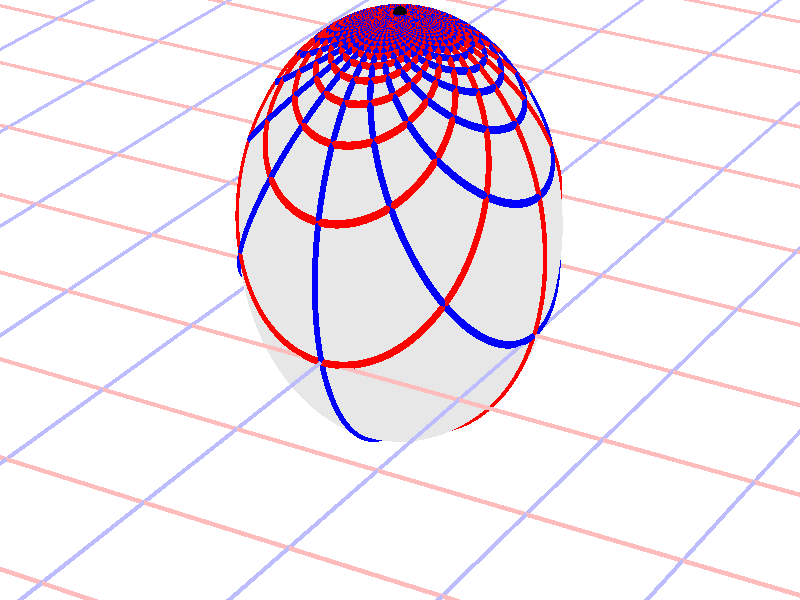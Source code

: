 #version 3.7;
global_settings{assumed_gamma 1.0}
camera{perspective location <16.275953626987476496879026, 9.396926207859083390872001, 6.840402866513374036117057> right <0.133333333333333331482962, -0.230940107675850353485814, -0.000000000000000000000000> up <-0.044429719908903583802662, -0.025651510749425152774217, 0.140953893117886280839102> direction <0.813797681349373802639491, 0.469846310392954158441370, 0.342020143325668712908083> sky <-0.296198132726023855010311, -0.171010071662834328698466, 0.939692620785908427905042> look_at <15.462155945638102139128023, 8.927079897466128954874875, 6.498382723187705600764730>}
light_source{<16.275953626987476496879026, 9.396926207859083390872001, 6.840402866513374036117057> rgb<1.0,1.0,1.0>}
background{rgb<1,1,1>}
union{object{sphere{<0.000000000000000000000000, 0.000000000000000000000000, 0.395939576433402773414372>,1.075531565406735223788814} pigment{rgbft<0.8,0.8,0.8,0.2,0.2>}}object{union{cylinder{<-50.000000000000000000000000, 50.000000000000000000000000, 0.000000000000000000000000>,<-50.000000000000000000000000, -50.000000000000000000000000, 0.000000000000000000000000>,0.010000000000000000208167}cylinder{<-49.000000000000000000000000, 50.000000000000000000000000, 0.000000000000000000000000>,<-49.000000000000000000000000, -50.000000000000000000000000, 0.000000000000000000000000>,0.010000000000000000208167}cylinder{<-48.000000000000000000000000, 50.000000000000000000000000, 0.000000000000000000000000>,<-48.000000000000000000000000, -50.000000000000000000000000, 0.000000000000000000000000>,0.010000000000000000208167}cylinder{<-47.000000000000000000000000, 50.000000000000000000000000, 0.000000000000000000000000>,<-47.000000000000000000000000, -50.000000000000000000000000, 0.000000000000000000000000>,0.010000000000000000208167}cylinder{<-46.000000000000000000000000, 50.000000000000000000000000, 0.000000000000000000000000>,<-46.000000000000000000000000, -50.000000000000000000000000, 0.000000000000000000000000>,0.010000000000000000208167}cylinder{<-45.000000000000000000000000, 50.000000000000000000000000, 0.000000000000000000000000>,<-45.000000000000000000000000, -50.000000000000000000000000, 0.000000000000000000000000>,0.010000000000000000208167}cylinder{<-44.000000000000000000000000, 50.000000000000000000000000, 0.000000000000000000000000>,<-44.000000000000000000000000, -50.000000000000000000000000, 0.000000000000000000000000>,0.010000000000000000208167}cylinder{<-43.000000000000000000000000, 50.000000000000000000000000, 0.000000000000000000000000>,<-43.000000000000000000000000, -50.000000000000000000000000, 0.000000000000000000000000>,0.010000000000000000208167}cylinder{<-42.000000000000000000000000, 50.000000000000000000000000, 0.000000000000000000000000>,<-42.000000000000000000000000, -50.000000000000000000000000, 0.000000000000000000000000>,0.010000000000000000208167}cylinder{<-41.000000000000000000000000, 50.000000000000000000000000, 0.000000000000000000000000>,<-41.000000000000000000000000, -50.000000000000000000000000, 0.000000000000000000000000>,0.010000000000000000208167}cylinder{<-40.000000000000000000000000, 50.000000000000000000000000, 0.000000000000000000000000>,<-40.000000000000000000000000, -50.000000000000000000000000, 0.000000000000000000000000>,0.010000000000000000208167}cylinder{<-39.000000000000000000000000, 50.000000000000000000000000, 0.000000000000000000000000>,<-39.000000000000000000000000, -50.000000000000000000000000, 0.000000000000000000000000>,0.010000000000000000208167}cylinder{<-38.000000000000000000000000, 50.000000000000000000000000, 0.000000000000000000000000>,<-38.000000000000000000000000, -50.000000000000000000000000, 0.000000000000000000000000>,0.010000000000000000208167}cylinder{<-37.000000000000000000000000, 50.000000000000000000000000, 0.000000000000000000000000>,<-37.000000000000000000000000, -50.000000000000000000000000, 0.000000000000000000000000>,0.010000000000000000208167}cylinder{<-36.000000000000000000000000, 50.000000000000000000000000, 0.000000000000000000000000>,<-36.000000000000000000000000, -50.000000000000000000000000, 0.000000000000000000000000>,0.010000000000000000208167}cylinder{<-35.000000000000000000000000, 50.000000000000000000000000, 0.000000000000000000000000>,<-35.000000000000000000000000, -50.000000000000000000000000, 0.000000000000000000000000>,0.010000000000000000208167}cylinder{<-34.000000000000000000000000, 50.000000000000000000000000, 0.000000000000000000000000>,<-34.000000000000000000000000, -50.000000000000000000000000, 0.000000000000000000000000>,0.010000000000000000208167}cylinder{<-33.000000000000000000000000, 50.000000000000000000000000, 0.000000000000000000000000>,<-33.000000000000000000000000, -50.000000000000000000000000, 0.000000000000000000000000>,0.010000000000000000208167}cylinder{<-32.000000000000000000000000, 50.000000000000000000000000, 0.000000000000000000000000>,<-32.000000000000000000000000, -50.000000000000000000000000, 0.000000000000000000000000>,0.010000000000000000208167}cylinder{<-31.000000000000000000000000, 50.000000000000000000000000, 0.000000000000000000000000>,<-31.000000000000000000000000, -50.000000000000000000000000, 0.000000000000000000000000>,0.010000000000000000208167}cylinder{<-30.000000000000000000000000, 50.000000000000000000000000, 0.000000000000000000000000>,<-30.000000000000000000000000, -50.000000000000000000000000, 0.000000000000000000000000>,0.010000000000000000208167}cylinder{<-29.000000000000000000000000, 50.000000000000000000000000, 0.000000000000000000000000>,<-29.000000000000000000000000, -50.000000000000000000000000, 0.000000000000000000000000>,0.010000000000000000208167}cylinder{<-28.000000000000000000000000, 50.000000000000000000000000, 0.000000000000000000000000>,<-28.000000000000000000000000, -50.000000000000000000000000, 0.000000000000000000000000>,0.010000000000000000208167}cylinder{<-27.000000000000000000000000, 50.000000000000000000000000, 0.000000000000000000000000>,<-27.000000000000000000000000, -50.000000000000000000000000, 0.000000000000000000000000>,0.010000000000000000208167}cylinder{<-26.000000000000000000000000, 50.000000000000000000000000, 0.000000000000000000000000>,<-26.000000000000000000000000, -50.000000000000000000000000, 0.000000000000000000000000>,0.010000000000000000208167}cylinder{<-25.000000000000000000000000, 50.000000000000000000000000, 0.000000000000000000000000>,<-25.000000000000000000000000, -50.000000000000000000000000, 0.000000000000000000000000>,0.010000000000000000208167}cylinder{<-24.000000000000000000000000, 50.000000000000000000000000, 0.000000000000000000000000>,<-24.000000000000000000000000, -50.000000000000000000000000, 0.000000000000000000000000>,0.010000000000000000208167}cylinder{<-23.000000000000000000000000, 50.000000000000000000000000, 0.000000000000000000000000>,<-23.000000000000000000000000, -50.000000000000000000000000, 0.000000000000000000000000>,0.010000000000000000208167}cylinder{<-22.000000000000000000000000, 50.000000000000000000000000, 0.000000000000000000000000>,<-22.000000000000000000000000, -50.000000000000000000000000, 0.000000000000000000000000>,0.010000000000000000208167}cylinder{<-21.000000000000000000000000, 50.000000000000000000000000, 0.000000000000000000000000>,<-21.000000000000000000000000, -50.000000000000000000000000, 0.000000000000000000000000>,0.010000000000000000208167}cylinder{<-20.000000000000000000000000, 50.000000000000000000000000, 0.000000000000000000000000>,<-20.000000000000000000000000, -50.000000000000000000000000, 0.000000000000000000000000>,0.010000000000000000208167}cylinder{<-19.000000000000000000000000, 50.000000000000000000000000, 0.000000000000000000000000>,<-19.000000000000000000000000, -50.000000000000000000000000, 0.000000000000000000000000>,0.010000000000000000208167}cylinder{<-18.000000000000000000000000, 50.000000000000000000000000, 0.000000000000000000000000>,<-18.000000000000000000000000, -50.000000000000000000000000, 0.000000000000000000000000>,0.010000000000000000208167}cylinder{<-17.000000000000000000000000, 50.000000000000000000000000, 0.000000000000000000000000>,<-17.000000000000000000000000, -50.000000000000000000000000, 0.000000000000000000000000>,0.010000000000000000208167}cylinder{<-16.000000000000000000000000, 50.000000000000000000000000, 0.000000000000000000000000>,<-16.000000000000000000000000, -50.000000000000000000000000, 0.000000000000000000000000>,0.010000000000000000208167}cylinder{<-15.000000000000000000000000, 50.000000000000000000000000, 0.000000000000000000000000>,<-15.000000000000000000000000, -50.000000000000000000000000, 0.000000000000000000000000>,0.010000000000000000208167}cylinder{<-14.000000000000000000000000, 50.000000000000000000000000, 0.000000000000000000000000>,<-14.000000000000000000000000, -50.000000000000000000000000, 0.000000000000000000000000>,0.010000000000000000208167}cylinder{<-13.000000000000000000000000, 50.000000000000000000000000, 0.000000000000000000000000>,<-13.000000000000000000000000, -50.000000000000000000000000, 0.000000000000000000000000>,0.010000000000000000208167}cylinder{<-12.000000000000000000000000, 50.000000000000000000000000, 0.000000000000000000000000>,<-12.000000000000000000000000, -50.000000000000000000000000, 0.000000000000000000000000>,0.010000000000000000208167}cylinder{<-11.000000000000000000000000, 50.000000000000000000000000, 0.000000000000000000000000>,<-11.000000000000000000000000, -50.000000000000000000000000, 0.000000000000000000000000>,0.010000000000000000208167}cylinder{<-10.000000000000000000000000, 50.000000000000000000000000, 0.000000000000000000000000>,<-10.000000000000000000000000, -50.000000000000000000000000, 0.000000000000000000000000>,0.010000000000000000208167}cylinder{<-9.000000000000000000000000, 50.000000000000000000000000, 0.000000000000000000000000>,<-9.000000000000000000000000, -50.000000000000000000000000, 0.000000000000000000000000>,0.010000000000000000208167}cylinder{<-8.000000000000000000000000, 50.000000000000000000000000, 0.000000000000000000000000>,<-8.000000000000000000000000, -50.000000000000000000000000, 0.000000000000000000000000>,0.010000000000000000208167}cylinder{<-7.000000000000000000000000, 50.000000000000000000000000, 0.000000000000000000000000>,<-7.000000000000000000000000, -50.000000000000000000000000, 0.000000000000000000000000>,0.010000000000000000208167}cylinder{<-6.000000000000000000000000, 50.000000000000000000000000, 0.000000000000000000000000>,<-6.000000000000000000000000, -50.000000000000000000000000, 0.000000000000000000000000>,0.010000000000000000208167}cylinder{<-5.000000000000000000000000, 50.000000000000000000000000, 0.000000000000000000000000>,<-5.000000000000000000000000, -50.000000000000000000000000, 0.000000000000000000000000>,0.010000000000000000208167}cylinder{<-4.000000000000000000000000, 50.000000000000000000000000, 0.000000000000000000000000>,<-4.000000000000000000000000, -50.000000000000000000000000, 0.000000000000000000000000>,0.010000000000000000208167}cylinder{<-3.000000000000000000000000, 50.000000000000000000000000, 0.000000000000000000000000>,<-3.000000000000000000000000, -50.000000000000000000000000, 0.000000000000000000000000>,0.010000000000000000208167}cylinder{<-2.000000000000000000000000, 50.000000000000000000000000, 0.000000000000000000000000>,<-2.000000000000000000000000, -50.000000000000000000000000, 0.000000000000000000000000>,0.010000000000000000208167}cylinder{<-1.000000000000000000000000, 50.000000000000000000000000, 0.000000000000000000000000>,<-1.000000000000000000000000, -50.000000000000000000000000, 0.000000000000000000000000>,0.010000000000000000208167}cylinder{<0.000000000000000000000000, 50.000000000000000000000000, 0.000000000000000000000000>,<0.000000000000000000000000, -50.000000000000000000000000, 0.000000000000000000000000>,0.010000000000000000208167}cylinder{<1.000000000000000000000000, 50.000000000000000000000000, 0.000000000000000000000000>,<1.000000000000000000000000, -50.000000000000000000000000, 0.000000000000000000000000>,0.010000000000000000208167}cylinder{<2.000000000000000000000000, 50.000000000000000000000000, 0.000000000000000000000000>,<2.000000000000000000000000, -50.000000000000000000000000, 0.000000000000000000000000>,0.010000000000000000208167}cylinder{<3.000000000000000000000000, 50.000000000000000000000000, 0.000000000000000000000000>,<3.000000000000000000000000, -50.000000000000000000000000, 0.000000000000000000000000>,0.010000000000000000208167}cylinder{<4.000000000000000000000000, 50.000000000000000000000000, 0.000000000000000000000000>,<4.000000000000000000000000, -50.000000000000000000000000, 0.000000000000000000000000>,0.010000000000000000208167}cylinder{<5.000000000000000000000000, 50.000000000000000000000000, 0.000000000000000000000000>,<5.000000000000000000000000, -50.000000000000000000000000, 0.000000000000000000000000>,0.010000000000000000208167}cylinder{<6.000000000000000000000000, 50.000000000000000000000000, 0.000000000000000000000000>,<6.000000000000000000000000, -50.000000000000000000000000, 0.000000000000000000000000>,0.010000000000000000208167}cylinder{<7.000000000000000000000000, 50.000000000000000000000000, 0.000000000000000000000000>,<7.000000000000000000000000, -50.000000000000000000000000, 0.000000000000000000000000>,0.010000000000000000208167}cylinder{<8.000000000000000000000000, 50.000000000000000000000000, 0.000000000000000000000000>,<8.000000000000000000000000, -50.000000000000000000000000, 0.000000000000000000000000>,0.010000000000000000208167}cylinder{<9.000000000000000000000000, 50.000000000000000000000000, 0.000000000000000000000000>,<9.000000000000000000000000, -50.000000000000000000000000, 0.000000000000000000000000>,0.010000000000000000208167}cylinder{<10.000000000000000000000000, 50.000000000000000000000000, 0.000000000000000000000000>,<10.000000000000000000000000, -50.000000000000000000000000, 0.000000000000000000000000>,0.010000000000000000208167}cylinder{<11.000000000000000000000000, 50.000000000000000000000000, 0.000000000000000000000000>,<11.000000000000000000000000, -50.000000000000000000000000, 0.000000000000000000000000>,0.010000000000000000208167}cylinder{<12.000000000000000000000000, 50.000000000000000000000000, 0.000000000000000000000000>,<12.000000000000000000000000, -50.000000000000000000000000, 0.000000000000000000000000>,0.010000000000000000208167}cylinder{<13.000000000000000000000000, 50.000000000000000000000000, 0.000000000000000000000000>,<13.000000000000000000000000, -50.000000000000000000000000, 0.000000000000000000000000>,0.010000000000000000208167}cylinder{<14.000000000000000000000000, 50.000000000000000000000000, 0.000000000000000000000000>,<14.000000000000000000000000, -50.000000000000000000000000, 0.000000000000000000000000>,0.010000000000000000208167}cylinder{<15.000000000000000000000000, 50.000000000000000000000000, 0.000000000000000000000000>,<15.000000000000000000000000, -50.000000000000000000000000, 0.000000000000000000000000>,0.010000000000000000208167}cylinder{<16.000000000000000000000000, 50.000000000000000000000000, 0.000000000000000000000000>,<16.000000000000000000000000, -50.000000000000000000000000, 0.000000000000000000000000>,0.010000000000000000208167}cylinder{<17.000000000000000000000000, 50.000000000000000000000000, 0.000000000000000000000000>,<17.000000000000000000000000, -50.000000000000000000000000, 0.000000000000000000000000>,0.010000000000000000208167}cylinder{<18.000000000000000000000000, 50.000000000000000000000000, 0.000000000000000000000000>,<18.000000000000000000000000, -50.000000000000000000000000, 0.000000000000000000000000>,0.010000000000000000208167}cylinder{<19.000000000000000000000000, 50.000000000000000000000000, 0.000000000000000000000000>,<19.000000000000000000000000, -50.000000000000000000000000, 0.000000000000000000000000>,0.010000000000000000208167}cylinder{<20.000000000000000000000000, 50.000000000000000000000000, 0.000000000000000000000000>,<20.000000000000000000000000, -50.000000000000000000000000, 0.000000000000000000000000>,0.010000000000000000208167}cylinder{<21.000000000000000000000000, 50.000000000000000000000000, 0.000000000000000000000000>,<21.000000000000000000000000, -50.000000000000000000000000, 0.000000000000000000000000>,0.010000000000000000208167}cylinder{<22.000000000000000000000000, 50.000000000000000000000000, 0.000000000000000000000000>,<22.000000000000000000000000, -50.000000000000000000000000, 0.000000000000000000000000>,0.010000000000000000208167}cylinder{<23.000000000000000000000000, 50.000000000000000000000000, 0.000000000000000000000000>,<23.000000000000000000000000, -50.000000000000000000000000, 0.000000000000000000000000>,0.010000000000000000208167}cylinder{<24.000000000000000000000000, 50.000000000000000000000000, 0.000000000000000000000000>,<24.000000000000000000000000, -50.000000000000000000000000, 0.000000000000000000000000>,0.010000000000000000208167}cylinder{<25.000000000000000000000000, 50.000000000000000000000000, 0.000000000000000000000000>,<25.000000000000000000000000, -50.000000000000000000000000, 0.000000000000000000000000>,0.010000000000000000208167}cylinder{<26.000000000000000000000000, 50.000000000000000000000000, 0.000000000000000000000000>,<26.000000000000000000000000, -50.000000000000000000000000, 0.000000000000000000000000>,0.010000000000000000208167}cylinder{<27.000000000000000000000000, 50.000000000000000000000000, 0.000000000000000000000000>,<27.000000000000000000000000, -50.000000000000000000000000, 0.000000000000000000000000>,0.010000000000000000208167}cylinder{<28.000000000000000000000000, 50.000000000000000000000000, 0.000000000000000000000000>,<28.000000000000000000000000, -50.000000000000000000000000, 0.000000000000000000000000>,0.010000000000000000208167}cylinder{<29.000000000000000000000000, 50.000000000000000000000000, 0.000000000000000000000000>,<29.000000000000000000000000, -50.000000000000000000000000, 0.000000000000000000000000>,0.010000000000000000208167}cylinder{<30.000000000000000000000000, 50.000000000000000000000000, 0.000000000000000000000000>,<30.000000000000000000000000, -50.000000000000000000000000, 0.000000000000000000000000>,0.010000000000000000208167}cylinder{<31.000000000000000000000000, 50.000000000000000000000000, 0.000000000000000000000000>,<31.000000000000000000000000, -50.000000000000000000000000, 0.000000000000000000000000>,0.010000000000000000208167}cylinder{<32.000000000000000000000000, 50.000000000000000000000000, 0.000000000000000000000000>,<32.000000000000000000000000, -50.000000000000000000000000, 0.000000000000000000000000>,0.010000000000000000208167}cylinder{<33.000000000000000000000000, 50.000000000000000000000000, 0.000000000000000000000000>,<33.000000000000000000000000, -50.000000000000000000000000, 0.000000000000000000000000>,0.010000000000000000208167}cylinder{<34.000000000000000000000000, 50.000000000000000000000000, 0.000000000000000000000000>,<34.000000000000000000000000, -50.000000000000000000000000, 0.000000000000000000000000>,0.010000000000000000208167}cylinder{<35.000000000000000000000000, 50.000000000000000000000000, 0.000000000000000000000000>,<35.000000000000000000000000, -50.000000000000000000000000, 0.000000000000000000000000>,0.010000000000000000208167}cylinder{<36.000000000000000000000000, 50.000000000000000000000000, 0.000000000000000000000000>,<36.000000000000000000000000, -50.000000000000000000000000, 0.000000000000000000000000>,0.010000000000000000208167}cylinder{<37.000000000000000000000000, 50.000000000000000000000000, 0.000000000000000000000000>,<37.000000000000000000000000, -50.000000000000000000000000, 0.000000000000000000000000>,0.010000000000000000208167}cylinder{<38.000000000000000000000000, 50.000000000000000000000000, 0.000000000000000000000000>,<38.000000000000000000000000, -50.000000000000000000000000, 0.000000000000000000000000>,0.010000000000000000208167}cylinder{<39.000000000000000000000000, 50.000000000000000000000000, 0.000000000000000000000000>,<39.000000000000000000000000, -50.000000000000000000000000, 0.000000000000000000000000>,0.010000000000000000208167}cylinder{<40.000000000000000000000000, 50.000000000000000000000000, 0.000000000000000000000000>,<40.000000000000000000000000, -50.000000000000000000000000, 0.000000000000000000000000>,0.010000000000000000208167}cylinder{<41.000000000000000000000000, 50.000000000000000000000000, 0.000000000000000000000000>,<41.000000000000000000000000, -50.000000000000000000000000, 0.000000000000000000000000>,0.010000000000000000208167}cylinder{<42.000000000000000000000000, 50.000000000000000000000000, 0.000000000000000000000000>,<42.000000000000000000000000, -50.000000000000000000000000, 0.000000000000000000000000>,0.010000000000000000208167}cylinder{<43.000000000000000000000000, 50.000000000000000000000000, 0.000000000000000000000000>,<43.000000000000000000000000, -50.000000000000000000000000, 0.000000000000000000000000>,0.010000000000000000208167}cylinder{<44.000000000000000000000000, 50.000000000000000000000000, 0.000000000000000000000000>,<44.000000000000000000000000, -50.000000000000000000000000, 0.000000000000000000000000>,0.010000000000000000208167}cylinder{<45.000000000000000000000000, 50.000000000000000000000000, 0.000000000000000000000000>,<45.000000000000000000000000, -50.000000000000000000000000, 0.000000000000000000000000>,0.010000000000000000208167}cylinder{<46.000000000000000000000000, 50.000000000000000000000000, 0.000000000000000000000000>,<46.000000000000000000000000, -50.000000000000000000000000, 0.000000000000000000000000>,0.010000000000000000208167}cylinder{<47.000000000000000000000000, 50.000000000000000000000000, 0.000000000000000000000000>,<47.000000000000000000000000, -50.000000000000000000000000, 0.000000000000000000000000>,0.010000000000000000208167}cylinder{<48.000000000000000000000000, 50.000000000000000000000000, 0.000000000000000000000000>,<48.000000000000000000000000, -50.000000000000000000000000, 0.000000000000000000000000>,0.010000000000000000208167}cylinder{<49.000000000000000000000000, 50.000000000000000000000000, 0.000000000000000000000000>,<49.000000000000000000000000, -50.000000000000000000000000, 0.000000000000000000000000>,0.010000000000000000208167}cylinder{<50.000000000000000000000000, 50.000000000000000000000000, 0.000000000000000000000000>,<50.000000000000000000000000, -50.000000000000000000000000, 0.000000000000000000000000>,0.010000000000000000208167}} pigment{rgb<1.0,0.5,0.5>}}object{union{cylinder{<50.000000000000000000000000, -50.000000000000000000000000, 0.000000000000000000000000>,<-50.000000000000000000000000, -50.000000000000000000000000, 0.000000000000000000000000>,0.010000000000000000208167}cylinder{<50.000000000000000000000000, -49.000000000000000000000000, 0.000000000000000000000000>,<-50.000000000000000000000000, -49.000000000000000000000000, 0.000000000000000000000000>,0.010000000000000000208167}cylinder{<50.000000000000000000000000, -48.000000000000000000000000, 0.000000000000000000000000>,<-50.000000000000000000000000, -48.000000000000000000000000, 0.000000000000000000000000>,0.010000000000000000208167}cylinder{<50.000000000000000000000000, -47.000000000000000000000000, 0.000000000000000000000000>,<-50.000000000000000000000000, -47.000000000000000000000000, 0.000000000000000000000000>,0.010000000000000000208167}cylinder{<50.000000000000000000000000, -46.000000000000000000000000, 0.000000000000000000000000>,<-50.000000000000000000000000, -46.000000000000000000000000, 0.000000000000000000000000>,0.010000000000000000208167}cylinder{<50.000000000000000000000000, -45.000000000000000000000000, 0.000000000000000000000000>,<-50.000000000000000000000000, -45.000000000000000000000000, 0.000000000000000000000000>,0.010000000000000000208167}cylinder{<50.000000000000000000000000, -44.000000000000000000000000, 0.000000000000000000000000>,<-50.000000000000000000000000, -44.000000000000000000000000, 0.000000000000000000000000>,0.010000000000000000208167}cylinder{<50.000000000000000000000000, -43.000000000000000000000000, 0.000000000000000000000000>,<-50.000000000000000000000000, -43.000000000000000000000000, 0.000000000000000000000000>,0.010000000000000000208167}cylinder{<50.000000000000000000000000, -42.000000000000000000000000, 0.000000000000000000000000>,<-50.000000000000000000000000, -42.000000000000000000000000, 0.000000000000000000000000>,0.010000000000000000208167}cylinder{<50.000000000000000000000000, -41.000000000000000000000000, 0.000000000000000000000000>,<-50.000000000000000000000000, -41.000000000000000000000000, 0.000000000000000000000000>,0.010000000000000000208167}cylinder{<50.000000000000000000000000, -40.000000000000000000000000, 0.000000000000000000000000>,<-50.000000000000000000000000, -40.000000000000000000000000, 0.000000000000000000000000>,0.010000000000000000208167}cylinder{<50.000000000000000000000000, -39.000000000000000000000000, 0.000000000000000000000000>,<-50.000000000000000000000000, -39.000000000000000000000000, 0.000000000000000000000000>,0.010000000000000000208167}cylinder{<50.000000000000000000000000, -38.000000000000000000000000, 0.000000000000000000000000>,<-50.000000000000000000000000, -38.000000000000000000000000, 0.000000000000000000000000>,0.010000000000000000208167}cylinder{<50.000000000000000000000000, -37.000000000000000000000000, 0.000000000000000000000000>,<-50.000000000000000000000000, -37.000000000000000000000000, 0.000000000000000000000000>,0.010000000000000000208167}cylinder{<50.000000000000000000000000, -36.000000000000000000000000, 0.000000000000000000000000>,<-50.000000000000000000000000, -36.000000000000000000000000, 0.000000000000000000000000>,0.010000000000000000208167}cylinder{<50.000000000000000000000000, -35.000000000000000000000000, 0.000000000000000000000000>,<-50.000000000000000000000000, -35.000000000000000000000000, 0.000000000000000000000000>,0.010000000000000000208167}cylinder{<50.000000000000000000000000, -34.000000000000000000000000, 0.000000000000000000000000>,<-50.000000000000000000000000, -34.000000000000000000000000, 0.000000000000000000000000>,0.010000000000000000208167}cylinder{<50.000000000000000000000000, -33.000000000000000000000000, 0.000000000000000000000000>,<-50.000000000000000000000000, -33.000000000000000000000000, 0.000000000000000000000000>,0.010000000000000000208167}cylinder{<50.000000000000000000000000, -32.000000000000000000000000, 0.000000000000000000000000>,<-50.000000000000000000000000, -32.000000000000000000000000, 0.000000000000000000000000>,0.010000000000000000208167}cylinder{<50.000000000000000000000000, -31.000000000000000000000000, 0.000000000000000000000000>,<-50.000000000000000000000000, -31.000000000000000000000000, 0.000000000000000000000000>,0.010000000000000000208167}cylinder{<50.000000000000000000000000, -30.000000000000000000000000, 0.000000000000000000000000>,<-50.000000000000000000000000, -30.000000000000000000000000, 0.000000000000000000000000>,0.010000000000000000208167}cylinder{<50.000000000000000000000000, -29.000000000000000000000000, 0.000000000000000000000000>,<-50.000000000000000000000000, -29.000000000000000000000000, 0.000000000000000000000000>,0.010000000000000000208167}cylinder{<50.000000000000000000000000, -28.000000000000000000000000, 0.000000000000000000000000>,<-50.000000000000000000000000, -28.000000000000000000000000, 0.000000000000000000000000>,0.010000000000000000208167}cylinder{<50.000000000000000000000000, -27.000000000000000000000000, 0.000000000000000000000000>,<-50.000000000000000000000000, -27.000000000000000000000000, 0.000000000000000000000000>,0.010000000000000000208167}cylinder{<50.000000000000000000000000, -26.000000000000000000000000, 0.000000000000000000000000>,<-50.000000000000000000000000, -26.000000000000000000000000, 0.000000000000000000000000>,0.010000000000000000208167}cylinder{<50.000000000000000000000000, -25.000000000000000000000000, 0.000000000000000000000000>,<-50.000000000000000000000000, -25.000000000000000000000000, 0.000000000000000000000000>,0.010000000000000000208167}cylinder{<50.000000000000000000000000, -24.000000000000000000000000, 0.000000000000000000000000>,<-50.000000000000000000000000, -24.000000000000000000000000, 0.000000000000000000000000>,0.010000000000000000208167}cylinder{<50.000000000000000000000000, -23.000000000000000000000000, 0.000000000000000000000000>,<-50.000000000000000000000000, -23.000000000000000000000000, 0.000000000000000000000000>,0.010000000000000000208167}cylinder{<50.000000000000000000000000, -22.000000000000000000000000, 0.000000000000000000000000>,<-50.000000000000000000000000, -22.000000000000000000000000, 0.000000000000000000000000>,0.010000000000000000208167}cylinder{<50.000000000000000000000000, -21.000000000000000000000000, 0.000000000000000000000000>,<-50.000000000000000000000000, -21.000000000000000000000000, 0.000000000000000000000000>,0.010000000000000000208167}cylinder{<50.000000000000000000000000, -20.000000000000000000000000, 0.000000000000000000000000>,<-50.000000000000000000000000, -20.000000000000000000000000, 0.000000000000000000000000>,0.010000000000000000208167}cylinder{<50.000000000000000000000000, -19.000000000000000000000000, 0.000000000000000000000000>,<-50.000000000000000000000000, -19.000000000000000000000000, 0.000000000000000000000000>,0.010000000000000000208167}cylinder{<50.000000000000000000000000, -18.000000000000000000000000, 0.000000000000000000000000>,<-50.000000000000000000000000, -18.000000000000000000000000, 0.000000000000000000000000>,0.010000000000000000208167}cylinder{<50.000000000000000000000000, -17.000000000000000000000000, 0.000000000000000000000000>,<-50.000000000000000000000000, -17.000000000000000000000000, 0.000000000000000000000000>,0.010000000000000000208167}cylinder{<50.000000000000000000000000, -16.000000000000000000000000, 0.000000000000000000000000>,<-50.000000000000000000000000, -16.000000000000000000000000, 0.000000000000000000000000>,0.010000000000000000208167}cylinder{<50.000000000000000000000000, -15.000000000000000000000000, 0.000000000000000000000000>,<-50.000000000000000000000000, -15.000000000000000000000000, 0.000000000000000000000000>,0.010000000000000000208167}cylinder{<50.000000000000000000000000, -14.000000000000000000000000, 0.000000000000000000000000>,<-50.000000000000000000000000, -14.000000000000000000000000, 0.000000000000000000000000>,0.010000000000000000208167}cylinder{<50.000000000000000000000000, -13.000000000000000000000000, 0.000000000000000000000000>,<-50.000000000000000000000000, -13.000000000000000000000000, 0.000000000000000000000000>,0.010000000000000000208167}cylinder{<50.000000000000000000000000, -12.000000000000000000000000, 0.000000000000000000000000>,<-50.000000000000000000000000, -12.000000000000000000000000, 0.000000000000000000000000>,0.010000000000000000208167}cylinder{<50.000000000000000000000000, -11.000000000000000000000000, 0.000000000000000000000000>,<-50.000000000000000000000000, -11.000000000000000000000000, 0.000000000000000000000000>,0.010000000000000000208167}cylinder{<50.000000000000000000000000, -10.000000000000000000000000, 0.000000000000000000000000>,<-50.000000000000000000000000, -10.000000000000000000000000, 0.000000000000000000000000>,0.010000000000000000208167}cylinder{<50.000000000000000000000000, -9.000000000000000000000000, 0.000000000000000000000000>,<-50.000000000000000000000000, -9.000000000000000000000000, 0.000000000000000000000000>,0.010000000000000000208167}cylinder{<50.000000000000000000000000, -8.000000000000000000000000, 0.000000000000000000000000>,<-50.000000000000000000000000, -8.000000000000000000000000, 0.000000000000000000000000>,0.010000000000000000208167}cylinder{<50.000000000000000000000000, -7.000000000000000000000000, 0.000000000000000000000000>,<-50.000000000000000000000000, -7.000000000000000000000000, 0.000000000000000000000000>,0.010000000000000000208167}cylinder{<50.000000000000000000000000, -6.000000000000000000000000, 0.000000000000000000000000>,<-50.000000000000000000000000, -6.000000000000000000000000, 0.000000000000000000000000>,0.010000000000000000208167}cylinder{<50.000000000000000000000000, -5.000000000000000000000000, 0.000000000000000000000000>,<-50.000000000000000000000000, -5.000000000000000000000000, 0.000000000000000000000000>,0.010000000000000000208167}cylinder{<50.000000000000000000000000, -4.000000000000000000000000, 0.000000000000000000000000>,<-50.000000000000000000000000, -4.000000000000000000000000, 0.000000000000000000000000>,0.010000000000000000208167}cylinder{<50.000000000000000000000000, -3.000000000000000000000000, 0.000000000000000000000000>,<-50.000000000000000000000000, -3.000000000000000000000000, 0.000000000000000000000000>,0.010000000000000000208167}cylinder{<50.000000000000000000000000, -2.000000000000000000000000, 0.000000000000000000000000>,<-50.000000000000000000000000, -2.000000000000000000000000, 0.000000000000000000000000>,0.010000000000000000208167}cylinder{<50.000000000000000000000000, -1.000000000000000000000000, 0.000000000000000000000000>,<-50.000000000000000000000000, -1.000000000000000000000000, 0.000000000000000000000000>,0.010000000000000000208167}cylinder{<50.000000000000000000000000, 0.000000000000000000000000, 0.000000000000000000000000>,<-50.000000000000000000000000, 0.000000000000000000000000, 0.000000000000000000000000>,0.010000000000000000208167}cylinder{<50.000000000000000000000000, 1.000000000000000000000000, 0.000000000000000000000000>,<-50.000000000000000000000000, 1.000000000000000000000000, 0.000000000000000000000000>,0.010000000000000000208167}cylinder{<50.000000000000000000000000, 2.000000000000000000000000, 0.000000000000000000000000>,<-50.000000000000000000000000, 2.000000000000000000000000, 0.000000000000000000000000>,0.010000000000000000208167}cylinder{<50.000000000000000000000000, 3.000000000000000000000000, 0.000000000000000000000000>,<-50.000000000000000000000000, 3.000000000000000000000000, 0.000000000000000000000000>,0.010000000000000000208167}cylinder{<50.000000000000000000000000, 4.000000000000000000000000, 0.000000000000000000000000>,<-50.000000000000000000000000, 4.000000000000000000000000, 0.000000000000000000000000>,0.010000000000000000208167}cylinder{<50.000000000000000000000000, 5.000000000000000000000000, 0.000000000000000000000000>,<-50.000000000000000000000000, 5.000000000000000000000000, 0.000000000000000000000000>,0.010000000000000000208167}cylinder{<50.000000000000000000000000, 6.000000000000000000000000, 0.000000000000000000000000>,<-50.000000000000000000000000, 6.000000000000000000000000, 0.000000000000000000000000>,0.010000000000000000208167}cylinder{<50.000000000000000000000000, 7.000000000000000000000000, 0.000000000000000000000000>,<-50.000000000000000000000000, 7.000000000000000000000000, 0.000000000000000000000000>,0.010000000000000000208167}cylinder{<50.000000000000000000000000, 8.000000000000000000000000, 0.000000000000000000000000>,<-50.000000000000000000000000, 8.000000000000000000000000, 0.000000000000000000000000>,0.010000000000000000208167}cylinder{<50.000000000000000000000000, 9.000000000000000000000000, 0.000000000000000000000000>,<-50.000000000000000000000000, 9.000000000000000000000000, 0.000000000000000000000000>,0.010000000000000000208167}cylinder{<50.000000000000000000000000, 10.000000000000000000000000, 0.000000000000000000000000>,<-50.000000000000000000000000, 10.000000000000000000000000, 0.000000000000000000000000>,0.010000000000000000208167}cylinder{<50.000000000000000000000000, 11.000000000000000000000000, 0.000000000000000000000000>,<-50.000000000000000000000000, 11.000000000000000000000000, 0.000000000000000000000000>,0.010000000000000000208167}cylinder{<50.000000000000000000000000, 12.000000000000000000000000, 0.000000000000000000000000>,<-50.000000000000000000000000, 12.000000000000000000000000, 0.000000000000000000000000>,0.010000000000000000208167}cylinder{<50.000000000000000000000000, 13.000000000000000000000000, 0.000000000000000000000000>,<-50.000000000000000000000000, 13.000000000000000000000000, 0.000000000000000000000000>,0.010000000000000000208167}cylinder{<50.000000000000000000000000, 14.000000000000000000000000, 0.000000000000000000000000>,<-50.000000000000000000000000, 14.000000000000000000000000, 0.000000000000000000000000>,0.010000000000000000208167}cylinder{<50.000000000000000000000000, 15.000000000000000000000000, 0.000000000000000000000000>,<-50.000000000000000000000000, 15.000000000000000000000000, 0.000000000000000000000000>,0.010000000000000000208167}cylinder{<50.000000000000000000000000, 16.000000000000000000000000, 0.000000000000000000000000>,<-50.000000000000000000000000, 16.000000000000000000000000, 0.000000000000000000000000>,0.010000000000000000208167}cylinder{<50.000000000000000000000000, 17.000000000000000000000000, 0.000000000000000000000000>,<-50.000000000000000000000000, 17.000000000000000000000000, 0.000000000000000000000000>,0.010000000000000000208167}cylinder{<50.000000000000000000000000, 18.000000000000000000000000, 0.000000000000000000000000>,<-50.000000000000000000000000, 18.000000000000000000000000, 0.000000000000000000000000>,0.010000000000000000208167}cylinder{<50.000000000000000000000000, 19.000000000000000000000000, 0.000000000000000000000000>,<-50.000000000000000000000000, 19.000000000000000000000000, 0.000000000000000000000000>,0.010000000000000000208167}cylinder{<50.000000000000000000000000, 20.000000000000000000000000, 0.000000000000000000000000>,<-50.000000000000000000000000, 20.000000000000000000000000, 0.000000000000000000000000>,0.010000000000000000208167}cylinder{<50.000000000000000000000000, 21.000000000000000000000000, 0.000000000000000000000000>,<-50.000000000000000000000000, 21.000000000000000000000000, 0.000000000000000000000000>,0.010000000000000000208167}cylinder{<50.000000000000000000000000, 22.000000000000000000000000, 0.000000000000000000000000>,<-50.000000000000000000000000, 22.000000000000000000000000, 0.000000000000000000000000>,0.010000000000000000208167}cylinder{<50.000000000000000000000000, 23.000000000000000000000000, 0.000000000000000000000000>,<-50.000000000000000000000000, 23.000000000000000000000000, 0.000000000000000000000000>,0.010000000000000000208167}cylinder{<50.000000000000000000000000, 24.000000000000000000000000, 0.000000000000000000000000>,<-50.000000000000000000000000, 24.000000000000000000000000, 0.000000000000000000000000>,0.010000000000000000208167}cylinder{<50.000000000000000000000000, 25.000000000000000000000000, 0.000000000000000000000000>,<-50.000000000000000000000000, 25.000000000000000000000000, 0.000000000000000000000000>,0.010000000000000000208167}cylinder{<50.000000000000000000000000, 26.000000000000000000000000, 0.000000000000000000000000>,<-50.000000000000000000000000, 26.000000000000000000000000, 0.000000000000000000000000>,0.010000000000000000208167}cylinder{<50.000000000000000000000000, 27.000000000000000000000000, 0.000000000000000000000000>,<-50.000000000000000000000000, 27.000000000000000000000000, 0.000000000000000000000000>,0.010000000000000000208167}cylinder{<50.000000000000000000000000, 28.000000000000000000000000, 0.000000000000000000000000>,<-50.000000000000000000000000, 28.000000000000000000000000, 0.000000000000000000000000>,0.010000000000000000208167}cylinder{<50.000000000000000000000000, 29.000000000000000000000000, 0.000000000000000000000000>,<-50.000000000000000000000000, 29.000000000000000000000000, 0.000000000000000000000000>,0.010000000000000000208167}cylinder{<50.000000000000000000000000, 30.000000000000000000000000, 0.000000000000000000000000>,<-50.000000000000000000000000, 30.000000000000000000000000, 0.000000000000000000000000>,0.010000000000000000208167}cylinder{<50.000000000000000000000000, 31.000000000000000000000000, 0.000000000000000000000000>,<-50.000000000000000000000000, 31.000000000000000000000000, 0.000000000000000000000000>,0.010000000000000000208167}cylinder{<50.000000000000000000000000, 32.000000000000000000000000, 0.000000000000000000000000>,<-50.000000000000000000000000, 32.000000000000000000000000, 0.000000000000000000000000>,0.010000000000000000208167}cylinder{<50.000000000000000000000000, 33.000000000000000000000000, 0.000000000000000000000000>,<-50.000000000000000000000000, 33.000000000000000000000000, 0.000000000000000000000000>,0.010000000000000000208167}cylinder{<50.000000000000000000000000, 34.000000000000000000000000, 0.000000000000000000000000>,<-50.000000000000000000000000, 34.000000000000000000000000, 0.000000000000000000000000>,0.010000000000000000208167}cylinder{<50.000000000000000000000000, 35.000000000000000000000000, 0.000000000000000000000000>,<-50.000000000000000000000000, 35.000000000000000000000000, 0.000000000000000000000000>,0.010000000000000000208167}cylinder{<50.000000000000000000000000, 36.000000000000000000000000, 0.000000000000000000000000>,<-50.000000000000000000000000, 36.000000000000000000000000, 0.000000000000000000000000>,0.010000000000000000208167}cylinder{<50.000000000000000000000000, 37.000000000000000000000000, 0.000000000000000000000000>,<-50.000000000000000000000000, 37.000000000000000000000000, 0.000000000000000000000000>,0.010000000000000000208167}cylinder{<50.000000000000000000000000, 38.000000000000000000000000, 0.000000000000000000000000>,<-50.000000000000000000000000, 38.000000000000000000000000, 0.000000000000000000000000>,0.010000000000000000208167}cylinder{<50.000000000000000000000000, 39.000000000000000000000000, 0.000000000000000000000000>,<-50.000000000000000000000000, 39.000000000000000000000000, 0.000000000000000000000000>,0.010000000000000000208167}cylinder{<50.000000000000000000000000, 40.000000000000000000000000, 0.000000000000000000000000>,<-50.000000000000000000000000, 40.000000000000000000000000, 0.000000000000000000000000>,0.010000000000000000208167}cylinder{<50.000000000000000000000000, 41.000000000000000000000000, 0.000000000000000000000000>,<-50.000000000000000000000000, 41.000000000000000000000000, 0.000000000000000000000000>,0.010000000000000000208167}cylinder{<50.000000000000000000000000, 42.000000000000000000000000, 0.000000000000000000000000>,<-50.000000000000000000000000, 42.000000000000000000000000, 0.000000000000000000000000>,0.010000000000000000208167}cylinder{<50.000000000000000000000000, 43.000000000000000000000000, 0.000000000000000000000000>,<-50.000000000000000000000000, 43.000000000000000000000000, 0.000000000000000000000000>,0.010000000000000000208167}cylinder{<50.000000000000000000000000, 44.000000000000000000000000, 0.000000000000000000000000>,<-50.000000000000000000000000, 44.000000000000000000000000, 0.000000000000000000000000>,0.010000000000000000208167}cylinder{<50.000000000000000000000000, 45.000000000000000000000000, 0.000000000000000000000000>,<-50.000000000000000000000000, 45.000000000000000000000000, 0.000000000000000000000000>,0.010000000000000000208167}cylinder{<50.000000000000000000000000, 46.000000000000000000000000, 0.000000000000000000000000>,<-50.000000000000000000000000, 46.000000000000000000000000, 0.000000000000000000000000>,0.010000000000000000208167}cylinder{<50.000000000000000000000000, 47.000000000000000000000000, 0.000000000000000000000000>,<-50.000000000000000000000000, 47.000000000000000000000000, 0.000000000000000000000000>,0.010000000000000000208167}cylinder{<50.000000000000000000000000, 48.000000000000000000000000, 0.000000000000000000000000>,<-50.000000000000000000000000, 48.000000000000000000000000, 0.000000000000000000000000>,0.010000000000000000208167}cylinder{<50.000000000000000000000000, 49.000000000000000000000000, 0.000000000000000000000000>,<-50.000000000000000000000000, 49.000000000000000000000000, 0.000000000000000000000000>,0.010000000000000000208167}cylinder{<50.000000000000000000000000, 50.000000000000000000000000, 0.000000000000000000000000>,<-50.000000000000000000000000, 50.000000000000000000000000, 0.000000000000000000000000>,0.010000000000000000208167}} pigment{rgb<0.5,0.5,1.0>}}sphere{<0.000000000000000000000000, 0.000000000000000000000000, 1.471471141840138052714337>,0.050000000000000002775558}object{union{object{torus{0.031638575236477228802556,0.020000000000000000416334} matrix <0.999567235625541949950446, -0.000000000000000000000000, 0.029416686827591190939168, 0.029416686827591190939168, 0.000000000000000000000000, -0.999567235625541949950446, 0.000000000000000000000000, 1.000000000000000000000000, 0.000000000000000000000000, -0.031624883188217975393819, 0.000000000000000000000000, 1.470540439780406494207909>}object{torus{0.032283684501988069159850,0.020000000000000000416334} matrix <0.999549403589183205198765, -0.000000000000000000000000, 0.030016491875442214559699, 0.030016491875442214559699, 0.000000000000000000000000, -0.999549403589183205198765, 0.000000000000000000000000, 1.000000000000000000000000, 0.000000000000000000000000, -0.032269137589654772746428, 0.000000000000000000000000, 1.470502098885935637895273>}object{torus{0.032955636226939838406835,0.020000000000000000416334} matrix <0.999530446526617488700595, -0.000000000000000000000000, 0.030641254319963659447090, 0.030641254319963659447090, 0.000000000000000000000000, -0.999530446526617488700595, 0.000000000000000000000000, 1.000000000000000000000000, 0.000000000000000000000000, -0.032940161793466080086823, 0.000000000000000000000000, 1.470461339809290057800695>}object{torus{0.033656140505509697657960,0.020000000000000000416334} matrix <0.999510267795560181092185, -0.000000000000000000000000, 0.031292564152650706454928, 0.031292564152650706454928, 0.000000000000000000000000, -0.999510267795560181092185, 0.000000000000000000000000, 1.000000000000000000000000, 0.000000000000000000000000, -0.033639658009568369767539, 0.000000000000000000000000, 1.470417954904334578714042>}object{torus{0.034387055771025042127942,0.020000000000000000416334} matrix <0.999488760151938215869905, -0.000000000000000000000000, 0.031972149285610915181444, 0.031972149285610915181444, 0.000000000000000000000000, -0.999488760151938215869905, 0.000000000000000000000000, 1.000000000000000000000000, 0.000000000000000000000000, -0.034369475737831937933731, 0.000000000000000000000000, 1.470371713759305087876328>}object{torus{0.035150405227965614285424,0.020000000000000000416334} matrix <0.999465804322697826123090, -0.000000000000000000000000, 0.032681890850786390889660, 0.032681890850786390889660, 0.000000000000000000000000, -0.999465804322697826123090, 0.000000000000000000000000, 1.000000000000000000000000, 0.000000000000000000000000, -0.035131628033406435418495, 0.000000000000000000000000, 1.470322360133093475553778>}object{torus{0.035948395516172390595777,0.020000000000000000416334} matrix <0.999441267351173556754418, -0.000000000000000000000000, 0.033423840525589651462290, 0.033423840525589651462290, 0.000000000000000000000000, -0.999441267351173556754418, 0.000000000000000000000000, 1.000000000000000000000000, 0.000000000000000000000000, -0.035928309973941634225536, 0.000000000000000000000000, 1.470269608401485017523669>}object{torus{0.036783437969837344538870,0.020000000000000000416334} matrix <0.999415000670113684577700, -0.000000000000000000000000, 0.034200240285073353618817, 0.034200240285073353618817, 0.000000000000000000000000, -0.999415000670113684577700, 0.000000000000000000000000, 1.000000000000000000000000, 0.000000000000000000000000, -0.036761919683289887017530, 0.000000000000000000000000, 1.470213139423143688944151>}object{torus{0.037658172900865094501199,0.020000000000000000416334} matrix <0.999386837848204256928852, -0.000000000000000000000000, 0.035013545032846961346795, 0.035013545032846961346795, 0.000000000000000000000000, -0.999386837848204256928852, 0.000000000000000000000000, 1.000000000000000000000000, 0.000000000000000000000000, -0.037635082334546904325734, 0.000000000000000000000000, 1.470152595707517884093818>}object{torus{0.038575497421135591935570,0.020000000000000000416334} matrix <0.999356591951669814832826, -0.000000000000000000000000, 0.035866448426680387628895, 0.035866448426680387628895, 0.000000000000000000000000, -0.999356591951669814832826, 0.000000000000000000000000, 1.000000000000000000000000, 0.000000000000000000000000, -0.038550677635677675636483, 0.000000000000000000000000, 1.470087575751425568171271>}object{torus{0.039538597419704842039767,0.020000000000000000416334} matrix <0.999324052437993048947362, -0.000000000000000000000000, 0.036761912612203517802811, 0.036761912612203517802811, 0.000000000000000000000000, -0.999324052437993048947362, 0.000000000000000000000000, 1.000000000000000000000000, 0.000000000000000000000000, -0.039511871401196274611323, 0.000000000000000000000000, 1.470017627377009805655916>}object{torus{0.040550984436444163783175,0.020000000000000000416334} matrix <0.999288981485788485592536, -0.000000000000000000000000, 0.037703202531025867272341, 0.037703202531025867272341, 0.000000000000000000000000, -0.999288981485788485592536, 0.000000000000000000000000, 1.000000000000000000000000, 0.000000000000000000000000, -0.040522151935718807302944, 0.000000000000000000000000, 1.469942239861306232384663>}object{torus{0.041616538329671035056911,0.020000000000000000416334} matrix <0.999251109644040402812948, -0.000000000000000000000000, 0.038693925558851149926198, 0.038693925558851149926198, 0.000000000000000000000000, -0.999251109644040402812948, 0.000000000000000000000000, 1.000000000000000000000000, 0.000000000000000000000000, -0.041585372105413853649480, 0.000000000000000000000000, 1.469860834604089339094912>}object{torus{0.042739556827185769261046,0.020000000000000000416334} matrix <0.999210130646666749854035, -0.000000000000000000000000, 0.039738077621739781308818, 0.039738077621739781308818, 0.000000000000000000000000, -0.999210130646666749854035, 0.000000000000000000000000, 1.000000000000000000000000, 0.000000000000000000000000, -0.042705798161072068552802, 0.000000000000000000000000, 1.469772754013678905948836>}object{torus{0.043924813291114507551871,0.020000000000000000416334} matrix <0.999165695212667515079374, -0.000000000000000000000000, 0.040840096843506840107452, 0.040840096843506840107452, 0.000000000000000000000000, -0.999165695212667515079374, 0.000000000000000000000000, 1.000000000000000000000000, 0.000000000000000000000000, -0.043888166609118914318621, 0.000000000000000000000000, 1.469677248211376907605086>}object{torus{0.045177624328448025281535,0.020000000000000000416334} matrix <0.999117403587554298027840, -0.000000000000000000000000, 0.042004926478498405550965, 0.042004926478498405550965, 0.000000000000000000000000, -0.999117403587554298027840, 0.000000000000000000000000, 1.000000000000000000000000, 0.000000000000000000000000, -0.045137750719260558152079, 0.000000000000000000000000, 1.469573459051759289906158>}object{torus{0.046503929260604197348794,0.020000000000000000416334} matrix <0.999064796538660648828056, -0.000000000000000000000000, 0.043238088731635065942172, 0.043238088731635065942172, 0.000000000000000000000000, -0.999064796538660648828056, 0.000000000000000000000000, 1.000000000000000000000000, 0.000000000000000000000000, -0.046460438624991363953942, 0.000000000000000000000000, 1.469460400820192580439993>}object{torus{0.047910383949779221379739,0.020000000000000000416334} matrix <0.999007344413450404374544, -0.000000000000000000000000, 0.044545772055112342613370, 0.044545772055112342613370, 0.000000000000000000000000, -0.999007344413450404374544, 0.000000000000000000000000, 1.000000000000000000000000, 0.000000000000000000000000, -0.047862825439498754565015, 0.000000000000000000000000, 1.469336936797760895245801>}object{torus{0.049404472097462258373124,0.020000000000000000416334} matrix <0.998944433782511853614494, -0.000000000000000000000000, 0.045934934580740743870209, 0.045934934580740743870209, 0.000000000000000000000000, -0.998944433782511853614494, 0.000000000000000000000000, 1.000000000000000000000000, 0.000000000000000000000000, -0.049352322405707998997926, 0.000000000000000000000000, 1.469201750646282444989765>}object{torus{0.050994637929250935526326,0.020000000000000000416334} matrix <0.998875351027319391405968, -0.000000000000000000000000, 0.047413427529020613082622, 0.047413427529020613082622, 0.000000000000000000000000, -0.998875351027319391405968, 0.000000000000000000000000, 1.000000000000000000000000, 0.000000000000000000000000, -0.050937286862098231365881, 0.000000000000000000000000, 1.469053311270503314744929>}object{torus{0.052690445212134749686239,0.020000000000000000416334} matrix <0.998799262057719072771533, -0.000000000000000000000000, 0.048990143018325077450825, 0.048990143018325077450825, 0.000000000000000000000000, -0.998799262057719072771533, 0.000000000000000000000000, 1.000000000000000000000000, 0.000000000000000000000000, -0.052627177795346070932059, 0.000000000000000000000000, 1.468889829393401624813009>}object{torus{0.054502768901405082568878,0.020000000000000000416334} matrix <0.998715187070565724170024, -0.000000000000000000000000, 0.050675192299634651271756, 0.050675192299634651271756, 0.000000000000000000000000, -0.998715187070565724170024, 0.000000000000000000000000, 1.000000000000000000000000, 0.000000000000000000000000, -0.054432743039226204329051, 0.000000000000000000000000, 1.468709203545214281305675>}object{torus{0.056444027494003096157016,0.020000000000000000416334} matrix <0.998621968925983094500509, -0.000000000000000000000000, 0.052480121745218391571264, 0.052480121745218391571264, 0.000000000000000000000000, -0.998621968925983094500509, 0.000000000000000000000000, 1.000000000000000000000000, 0.000000000000000000000000, -0.056366245870137401952071, 0.000000000000000000000000, 1.468508952405441991828638>}object{torus{0.058528466529028613796193,0.020000000000000000416334} matrix <0.998518233218228301595332, -0.000000000000000000000000, 0.054418176473930289505088, 0.054418176473930289505088, 0.000000000000000000000000, -0.998518233218228301595332, 0.000000000000000000000000, 1.000000000000000000000000, 0.000000000000000000000000, -0.058441740991523251358419, 0.000000000000000000000000, 1.468286129419916541394286>}object{torus{0.060772506849151038121892,0.020000000000000000416334} matrix <0.998402337462891975583545, -0.000000000000000000000000, 0.056504624134966575932371, 0.056504624134966575932371, 0.000000000000000000000000, -0.998402337462891975583545, 0.000000000000000000000000, 1.000000000000000000000000, 0.000000000000000000000000, -0.060675412891656878289215, 0.000000000000000000000000, 1.468037214182787986160861>}object{torus{0.063195175532104103099940,0.020000000000000000416334} matrix <0.998272305869881804163413, -0.000000000000000000000000, 0.058757155591717326326151, 0.058757155591717326326151, 0.000000000000000000000000, -0.998272305869881804163413, 0.000000000000000000000000, 1.000000000000000000000000, 0.000000000000000000000000, -0.063085993598275436067269, 0.000000000000000000000000, 1.467757973078769984098813>}object{torus{0.065818643284085792677374,0.020000000000000000416334} matrix <0.998125744842043194360315, -0.000000000000000000000000, 0.061196384562462312339814, 0.061196384562462312339814, 0.000000000000000000000000, -0.998125744842043194360315, 0.000000000000000000000000, 1.000000000000000000000000, 0.000000000000000000000000, -0.065695282352413050808160, 0.000000000000000000000000, 1.467443278834558162415647>}object{torus{0.068668900229220106168349,0.020000000000000000416334} matrix <0.997959732408124633451507, -0.000000000000000000000000, 0.063846475955250892031501, 0.063846475955250892031501, 0.000000000000000000000000, -0.997959732408124633451507, 0.000000000000000000000000, 1.000000000000000000000000, 0.000000000000000000000000, -0.068528797297508228791862, 0.000000000000000000000000, 1.467086874552837594265498>}object{torus{0.071776613439768613411651,0.020000000000000000416334} matrix <0.997770671992159186025617, -0.000000000000000000000000, 0.066735943181432152981891, 0.066735943181432152981891, 0.000000000000000000000000, -0.997770671992159186025617, 0.000000000000000000000000, 1.000000000000000000000000, 0.000000000000000000000000, -0.071616599825108109844685, 0.000000000000000000000000, 1.466681061843815525591594>}object{torus{0.075178225750084620715441,0.020000000000000000416334} matrix <0.997554096758706210223977, -0.000000000000000000000000, 0.069898669800805043883507, 0.069898669800805043883507, 0.000000000000000000000000, -0.997554096758706210223977, 0.000000000000000000000000, 1.000000000000000000000000, 0.000000000000000000000000, -0.074994347084068588293881, 0.000000000000000000000000, 1.466216283862266767101801>}object{torus{0.078917378719171607515115,0.020000000000000000416334} matrix <0.997304404507133313018130, -0.000000000000000000000000, 0.073375232542542703773059, 0.073375232542542703773059, 0.000000000000000000000000, -0.997304404507133313018130, 0.000000000000000000000000, 1.000000000000000000000000, 0.000000000000000000000000, -0.078704649388791431130485, 0.000000000000000000000000, 1.465680560824880629411382>}object{torus{0.083046776696940230455546,0.020000000000000000416334} matrix <0.997014493486361508267635, -0.000000000000000000000000, 0.077214634481646893249263, 0.077214634481646893249263, 0.000000000000000000000000, -0.997014493486361508267635, 0.000000000000000000000000, 1.000000000000000000000000, 0.000000000000000000000000, -0.082798840004149776294895, 0.000000000000000000000000, 1.465058715332509420292695>}object{torus{0.087630659612291439408693,0.020000000000000000416334} matrix <0.996675254521352527170563, -0.000000000000000000000000, 0.081476604156023063607606, 0.081476604156023063607606, 0.000000000000000000000000, -0.996675254521352527170563, 0.000000000000000000000000, 1.000000000000000000000000, 0.000000000000000000000000, -0.087339309972975620599556, 0.000000000000000000000000, 1.464331293274915735125319>}object{torus{0.092748128755781977794470,0.020000000000000000416334} matrix <0.996274850942798773090203, -0.000000000000000000000000, 0.086234687793857733861813, 0.086234687793857733861813, 0.000000000000000000000000, -0.996274850942798773090203, 0.000000000000000000000000, 1.000000000000000000000000, 0.000000000000000000000000, -0.092402628151381602239489, 0.000000000000000000000000, 1.463473035913348541114942>}object{torus{0.098497688110794831550798,0.020000000000000000416334} matrix <0.995797678848127532091894, -0.000000000000000000000000, 0.091580471721221606840047, 0.091580471721221606840047, 0.000000000000000000000000, -0.995797678848127532091894, 0.000000000000000000000000, 1.000000000000000000000000, 0.000000000000000000000000, -0.098083769192659348012953, 0.000000000000000000000000, 1.462450677099552898141610>}object{torus{0.105003550273952542259970,0.020000000000000000416334} matrix <0.995222835039927034017637, -0.000000000000000000000000, 0.097629445430620229173790, 0.097629445430620229173790, 0.000000000000000000000000, -0.995222835039927034017637, 0.000000000000000000000000, 1.000000000000000000000000, 0.000000000000000000000000, -0.104501930992889235927379, 0.000000000000000000000000, 1.461219703458621177460941>}object{torus{0.112424557066982566677638,0.020000000000000000416334} matrix <0.994521807872645879911033, -0.000000000000000000000000, 0.104529295729589952190786, 0.104529295729589952190786, 0.000000000000000000000000, -0.994521807872645879911033, 0.000000000000000000000000, 1.000000000000000000000000, 0.000000000000000000000000, -0.111808673743546194145893, 0.000000000000000000000000, 1.459719482067217466436659>}object{torus{0.120967063865660404142766,0.020000000000000000416334} matrix <0.993654907302808032554253, -0.000000000000000000000000, 0.112471886234063123133353, 0.112471886234063123133353, 0.000000000000000000000000, -0.993654907302808032554253, 0.000000000000000000000000, 1.000000000000000000000000, 0.000000000000000000000000, -0.120199516632123498682816, 0.000000000000000000000000, 1.457865747994960603506343>}object{torus{0.130903987809520394591800,0.020000000000000000416334} matrix <0.992565584884988805214334, -0.000000000000000000000000, 0.121710967878495834870733, 0.121710967878495834870733, 0.000000000000000000000000, -0.992565584884988805214334, 0.000000000000000000000000, 1.000000000000000000000000, 0.000000000000000000000000, -0.129930793223945934000696, 0.000000000000000000000000, 1.455538690784682342993506>}object{torus{0.142603719652388161165391,0.020000000000000000416334} matrix <0.991171095760449039069329, -0.000000000000000000000000, 0.132589060367101579940297, 0.132589060367101579940297, 0.000000000000000000000000, -0.991171095760449039069329, 0.000000000000000000000000, 1.000000000000000000000000, 0.000000000000000000000000, -0.141344685067367775710423, 0.000000000000000000000000, 1.452563448646592592083948>}object{torus{0.156575337778585232939577,0.020000000000000000416334} matrix <0.989346557996003239665583, -0.000000000000000000000000, 0.145579490936948635626536, 0.145579490936948635626536, 0.000000000000000000000000, -0.989346557996003239665583, 0.000000000000000000000000, 1.000000000000000000000000, 0.000000000000000000000000, -0.154907271498302218093457, 0.000000000000000000000000, 1.448676983873037560357488>}object{torus{0.173541769202740198130286,0.020000000000000000416334} matrix <0.986896525459553308756711, -0.000000000000000000000000, 0.161354417466214150600479, 0.161354417466214150600479, 0.000000000000000000000000, -0.986896525459553308756711, 0.000000000000000000000000, 1.000000000000000000000000, 0.000000000000000000000000, -0.171267769048291024214237, 0.000000000000000000000000, 1.443469410764375293609874>}object{torus{0.194562888688993018693196,0.020000000000000000416334} matrix <0.983501626599277090079454, -0.000000000000000000000000, 0.180899282686737633563112, 0.180899282686737633563112, 0.000000000000000000000000, -0.983501626599277090079454, 0.000000000000000000000000, 1.000000000000000000000000, 0.000000000000000000000000, -0.191352917501478814177318, 0.000000000000000000000000, 1.436274854838845094207045>}object{torus{0.221252127837716305869264,0.020000000000000000416334} matrix <0.978612110705157189904924, -0.000000000000000000000000, 0.205714211422540094176270, 0.205714211422540094176270, 0.000000000000000000000000, -0.978612110705157189904924, 0.000000000000000000000000, 1.000000000000000000000000, 0.000000000000000000000000, -0.216520011821271451957216, 0.000000000000000000000000, 1.425956434836440855917772>}object{torus{0.256177500143043690439271,0.020000000000000000416334} matrix <0.971219343729375683693661, -0.000000000000000000000000, 0.238186872782445796525863, 0.238186872782445796525863, 0.000000000000000000000000, -0.971219343729375683693661, 0.000000000000000000000000, 1.000000000000000000000000, 0.000000000000000000000000, -0.248804543567155450611850, 0.000000000000000000000000, 1.410453024203841998485132>}object{torus{0.303646471149940699874037,0.020000000000000000416334} matrix <0.959319632778435460451760, -0.000000000000000000000000, 0.282322231086834685154230, 0.282322231086834685154230, 0.000000000000000000000000, -0.959319632778435460451760, 0.000000000000000000000000, 1.000000000000000000000000, 0.000000000000000000000000, -0.291294021198027330843416, 0.000000000000000000000000, 1.385744992643442641266915>}object{torus{0.371325258096554144948698,0.020000000000000000416334} matrix <0.938511444284539808613488, -0.000000000000000000000000, 0.345248126637853591791583, 0.345248126637853591791583, 0.000000000000000000000000, -0.938511444284539808613488, 0.000000000000000000000000, 1.000000000000000000000000, 0.000000000000000000000000, -0.348493004275522821888700, 0.000000000000000000000000, 1.343271792108987394698261>}object{torus{0.473632096348019615561498,0.020000000000000000416334} matrix <0.897816267094966868889117, -0.000000000000000000000000, 0.440370242568295655605226, 0.440370242568295655605226, 0.000000000000000000000000, -0.897816267094966868889117, 0.000000000000000000000000, 1.000000000000000000000000, 0.000000000000000000000000, -0.425234600719545496883001, 0.000000000000000000000000, 1.262897660683229617006873>}object{torus{0.637382834103346729293094,0.020000000000000000416334} matrix <0.805481274372348843293423, -0.000000000000000000000000, 0.592621225265765327883116, 0.592621225265765327883116, 0.000000000000000000000000, -0.805481274372348843293423, 0.000000000000000000000000, 1.000000000000000000000000, 0.000000000000000000000000, -0.513399937476621492926654, 0.000000000000000000000000, 1.093744545730448436415827>}object{torus{0.889554287447978264680160,0.020000000000000000416334} matrix <0.562079242442233062426737, -0.000000000000000000000000, 0.827083384681112754321930, 0.827083384681112754321930, 0.000000000000000000000000, -0.562079242442233062426737, 0.000000000000000000000000, 1.000000000000000000000000, 0.000000000000000000000000, -0.499999999999999777955395, 0.000000000000000000000000, 0.735735570920069137379471>}object{torus{1.075531565406735223788814,0.020000000000000000416334} matrix <0.000000000000000000000000, 0.000000000000000000000000, 1.000000000000000000000000, 1.000000000000000000000000, 0.000000000000000000000000, 0.000000000000000000000000, 0.000000000000000000000000, 1.000000000000000000000000, 0.000000000000000000000000, 0.000000000000000000000000, 0.000000000000000000000000, 0.395939576433402551369767>}object{torus{0.889554287447978264680160,0.020000000000000000416334} matrix <-0.562079242442233062426737, 0.000000000000000000000000, 0.827083384681112754321930, 0.827083384681112754321930, 0.000000000000000000000000, 0.562079242442233062426737, 0.000000000000000000000000, 1.000000000000000000000000, 0.000000000000000000000000, 0.499999999999999777955395, 0.000000000000000000000000, 0.735735570920069137379471>}object{torus{0.637382834103346729293094,0.020000000000000000416334} matrix <-0.805481274372348843293423, 0.000000000000000000000000, 0.592621225265765327883116, 0.592621225265765327883116, 0.000000000000000000000000, 0.805481274372348843293423, 0.000000000000000000000000, 1.000000000000000000000000, 0.000000000000000000000000, 0.513399937476621492926654, 0.000000000000000000000000, 1.093744545730448436415827>}object{torus{0.473632096348019615561498,0.020000000000000000416334} matrix <-0.897816267094966868889117, 0.000000000000000000000000, 0.440370242568295655605226, 0.440370242568295655605226, 0.000000000000000000000000, 0.897816267094966868889117, 0.000000000000000000000000, 1.000000000000000000000000, 0.000000000000000000000000, 0.425234600719545496883001, 0.000000000000000000000000, 1.262897660683229617006873>}object{torus{0.371325258096554144948698,0.020000000000000000416334} matrix <-0.938511444284539808613488, 0.000000000000000000000000, 0.345248126637853591791583, 0.345248126637853591791583, 0.000000000000000000000000, 0.938511444284539808613488, 0.000000000000000000000000, 1.000000000000000000000000, 0.000000000000000000000000, 0.348493004275522821888700, 0.000000000000000000000000, 1.343271792108987394698261>}object{torus{0.303646471149940699874037,0.020000000000000000416334} matrix <-0.959319632778435460451760, 0.000000000000000000000000, 0.282322231086834685154230, 0.282322231086834685154230, 0.000000000000000000000000, 0.959319632778435460451760, 0.000000000000000000000000, 1.000000000000000000000000, 0.000000000000000000000000, 0.291294021198027330843416, 0.000000000000000000000000, 1.385744992643442641266915>}object{torus{0.256177500143043690439271,0.020000000000000000416334} matrix <-0.971219343729375683693661, 0.000000000000000000000000, 0.238186872782445796525863, 0.238186872782445796525863, 0.000000000000000000000000, 0.971219343729375683693661, 0.000000000000000000000000, 1.000000000000000000000000, 0.000000000000000000000000, 0.248804543567155450611850, 0.000000000000000000000000, 1.410453024203841998485132>}object{torus{0.221252127837716305869264,0.020000000000000000416334} matrix <-0.978612110705157189904924, 0.000000000000000000000000, 0.205714211422540094176270, 0.205714211422540094176270, 0.000000000000000000000000, 0.978612110705157189904924, 0.000000000000000000000000, 1.000000000000000000000000, 0.000000000000000000000000, 0.216520011821271451957216, 0.000000000000000000000000, 1.425956434836440855917772>}object{torus{0.194562888688993018693196,0.020000000000000000416334} matrix <-0.983501626599277090079454, 0.000000000000000000000000, 0.180899282686737633563112, 0.180899282686737633563112, 0.000000000000000000000000, 0.983501626599277090079454, 0.000000000000000000000000, 1.000000000000000000000000, 0.000000000000000000000000, 0.191352917501478814177318, 0.000000000000000000000000, 1.436274854838845094207045>}object{torus{0.173541769202740198130286,0.020000000000000000416334} matrix <-0.986896525459553308756711, 0.000000000000000000000000, 0.161354417466214150600479, 0.161354417466214150600479, 0.000000000000000000000000, 0.986896525459553308756711, 0.000000000000000000000000, 1.000000000000000000000000, 0.000000000000000000000000, 0.171267769048291024214237, 0.000000000000000000000000, 1.443469410764375293609874>}object{torus{0.156575337778585232939577,0.020000000000000000416334} matrix <-0.989346557996003239665583, 0.000000000000000000000000, 0.145579490936948635626536, 0.145579490936948635626536, 0.000000000000000000000000, 0.989346557996003239665583, 0.000000000000000000000000, 1.000000000000000000000000, 0.000000000000000000000000, 0.154907271498302218093457, 0.000000000000000000000000, 1.448676983873037560357488>}object{torus{0.142603719652388161165391,0.020000000000000000416334} matrix <-0.991171095760449039069329, 0.000000000000000000000000, 0.132589060367101579940297, 0.132589060367101579940297, 0.000000000000000000000000, 0.991171095760449039069329, 0.000000000000000000000000, 1.000000000000000000000000, 0.000000000000000000000000, 0.141344685067367775710423, 0.000000000000000000000000, 1.452563448646592592083948>}object{torus{0.130903987809520394591800,0.020000000000000000416334} matrix <-0.992565584884988805214334, 0.000000000000000000000000, 0.121710967878495834870733, 0.121710967878495834870733, 0.000000000000000000000000, 0.992565584884988805214334, 0.000000000000000000000000, 1.000000000000000000000000, 0.000000000000000000000000, 0.129930793223945934000696, 0.000000000000000000000000, 1.455538690784682342993506>}object{torus{0.120967063865660404142766,0.020000000000000000416334} matrix <-0.993654907302808032554253, 0.000000000000000000000000, 0.112471886234063123133353, 0.112471886234063123133353, 0.000000000000000000000000, 0.993654907302808032554253, 0.000000000000000000000000, 1.000000000000000000000000, 0.000000000000000000000000, 0.120199516632123498682816, 0.000000000000000000000000, 1.457865747994960603506343>}object{torus{0.112424557066982566677638,0.020000000000000000416334} matrix <-0.994521807872645879911033, 0.000000000000000000000000, 0.104529295729589952190786, 0.104529295729589952190786, 0.000000000000000000000000, 0.994521807872645879911033, 0.000000000000000000000000, 1.000000000000000000000000, 0.000000000000000000000000, 0.111808673743546194145893, 0.000000000000000000000000, 1.459719482067217466436659>}object{torus{0.105003550273952542259970,0.020000000000000000416334} matrix <-0.995222835039927034017637, 0.000000000000000000000000, 0.097629445430620229173790, 0.097629445430620229173790, 0.000000000000000000000000, 0.995222835039927034017637, 0.000000000000000000000000, 1.000000000000000000000000, 0.000000000000000000000000, 0.104501930992889235927379, 0.000000000000000000000000, 1.461219703458621177460941>}object{torus{0.098497688110794831550798,0.020000000000000000416334} matrix <-0.995797678848127532091894, 0.000000000000000000000000, 0.091580471721221606840047, 0.091580471721221606840047, 0.000000000000000000000000, 0.995797678848127532091894, 0.000000000000000000000000, 1.000000000000000000000000, 0.000000000000000000000000, 0.098083769192659348012953, 0.000000000000000000000000, 1.462450677099552898141610>}object{torus{0.092748128755781977794470,0.020000000000000000416334} matrix <-0.996274850942798773090203, 0.000000000000000000000000, 0.086234687793857733861813, 0.086234687793857733861813, 0.000000000000000000000000, 0.996274850942798773090203, 0.000000000000000000000000, 1.000000000000000000000000, 0.000000000000000000000000, 0.092402628151381602239489, 0.000000000000000000000000, 1.463473035913348541114942>}object{torus{0.087630659612291439408693,0.020000000000000000416334} matrix <-0.996675254521352527170563, 0.000000000000000000000000, 0.081476604156023063607606, 0.081476604156023063607606, 0.000000000000000000000000, 0.996675254521352527170563, 0.000000000000000000000000, 1.000000000000000000000000, 0.000000000000000000000000, 0.087339309972975620599556, 0.000000000000000000000000, 1.464331293274915735125319>}object{torus{0.083046776696940230455546,0.020000000000000000416334} matrix <-0.997014493486361508267635, 0.000000000000000000000000, 0.077214634481646893249263, 0.077214634481646893249263, 0.000000000000000000000000, 0.997014493486361508267635, 0.000000000000000000000000, 1.000000000000000000000000, 0.000000000000000000000000, 0.082798840004149776294895, 0.000000000000000000000000, 1.465058715332509420292695>}object{torus{0.078917378719171607515115,0.020000000000000000416334} matrix <-0.997304404507133313018130, 0.000000000000000000000000, 0.073375232542542703773059, 0.073375232542542703773059, 0.000000000000000000000000, 0.997304404507133313018130, 0.000000000000000000000000, 1.000000000000000000000000, 0.000000000000000000000000, 0.078704649388791431130485, 0.000000000000000000000000, 1.465680560824880629411382>}object{torus{0.075178225750084620715441,0.020000000000000000416334} matrix <-0.997554096758706210223977, 0.000000000000000000000000, 0.069898669800805043883507, 0.069898669800805043883507, 0.000000000000000000000000, 0.997554096758706210223977, 0.000000000000000000000000, 1.000000000000000000000000, 0.000000000000000000000000, 0.074994347084068588293881, 0.000000000000000000000000, 1.466216283862266767101801>}object{torus{0.071776613439768613411651,0.020000000000000000416334} matrix <-0.997770671992159186025617, 0.000000000000000000000000, 0.066735943181432152981891, 0.066735943181432152981891, 0.000000000000000000000000, 0.997770671992159186025617, 0.000000000000000000000000, 1.000000000000000000000000, 0.000000000000000000000000, 0.071616599825108109844685, 0.000000000000000000000000, 1.466681061843815525591594>}object{torus{0.068668900229220106168349,0.020000000000000000416334} matrix <-0.997959732408124633451507, 0.000000000000000000000000, 0.063846475955250892031501, 0.063846475955250892031501, 0.000000000000000000000000, 0.997959732408124633451507, 0.000000000000000000000000, 1.000000000000000000000000, 0.000000000000000000000000, 0.068528797297508228791862, 0.000000000000000000000000, 1.467086874552837594265498>}object{torus{0.065818643284085792677374,0.020000000000000000416334} matrix <-0.998125744842043194360315, 0.000000000000000000000000, 0.061196384562462312339814, 0.061196384562462312339814, 0.000000000000000000000000, 0.998125744842043194360315, 0.000000000000000000000000, 1.000000000000000000000000, 0.000000000000000000000000, 0.065695282352413050808160, 0.000000000000000000000000, 1.467443278834558162415647>}object{torus{0.063195175532104103099940,0.020000000000000000416334} matrix <-0.998272305869881804163413, 0.000000000000000000000000, 0.058757155591717326326151, 0.058757155591717326326151, 0.000000000000000000000000, 0.998272305869881804163413, 0.000000000000000000000000, 1.000000000000000000000000, 0.000000000000000000000000, 0.063085993598275436067269, 0.000000000000000000000000, 1.467757973078769984098813>}object{torus{0.060772506849151038121892,0.020000000000000000416334} matrix <-0.998402337462891975583545, 0.000000000000000000000000, 0.056504624134966575932371, 0.056504624134966575932371, 0.000000000000000000000000, 0.998402337462891975583545, 0.000000000000000000000000, 1.000000000000000000000000, 0.000000000000000000000000, 0.060675412891656878289215, 0.000000000000000000000000, 1.468037214182787986160861>}object{torus{0.058528466529028613796193,0.020000000000000000416334} matrix <-0.998518233218228301595332, 0.000000000000000000000000, 0.054418176473930289505088, 0.054418176473930289505088, 0.000000000000000000000000, 0.998518233218228301595332, 0.000000000000000000000000, 1.000000000000000000000000, 0.000000000000000000000000, 0.058441740991523251358419, 0.000000000000000000000000, 1.468286129419916541394286>}object{torus{0.056444027494003096157016,0.020000000000000000416334} matrix <-0.998621968925983094500509, 0.000000000000000000000000, 0.052480121745218391571264, 0.052480121745218391571264, 0.000000000000000000000000, 0.998621968925983094500509, 0.000000000000000000000000, 1.000000000000000000000000, 0.000000000000000000000000, 0.056366245870137401952071, 0.000000000000000000000000, 1.468508952405441991828638>}object{torus{0.054502768901405082568878,0.020000000000000000416334} matrix <-0.998715187070565724170024, 0.000000000000000000000000, 0.050675192299634651271756, 0.050675192299634651271756, 0.000000000000000000000000, 0.998715187070565724170024, 0.000000000000000000000000, 1.000000000000000000000000, 0.000000000000000000000000, 0.054432743039226204329051, 0.000000000000000000000000, 1.468709203545214281305675>}object{torus{0.052690445212134749686239,0.020000000000000000416334} matrix <-0.998799262057719072771533, 0.000000000000000000000000, 0.048990143018325077450825, 0.048990143018325077450825, 0.000000000000000000000000, 0.998799262057719072771533, 0.000000000000000000000000, 1.000000000000000000000000, 0.000000000000000000000000, 0.052627177795346070932059, 0.000000000000000000000000, 1.468889829393401624813009>}object{torus{0.050994637929250935526326,0.020000000000000000416334} matrix <-0.998875351027319391405968, 0.000000000000000000000000, 0.047413427529020613082622, 0.047413427529020613082622, 0.000000000000000000000000, 0.998875351027319391405968, 0.000000000000000000000000, 1.000000000000000000000000, 0.000000000000000000000000, 0.050937286862098231365881, 0.000000000000000000000000, 1.469053311270503314744929>}object{torus{0.049404472097462258373124,0.020000000000000000416334} matrix <-0.998944433782511853614494, 0.000000000000000000000000, 0.045934934580740743870209, 0.045934934580740743870209, 0.000000000000000000000000, 0.998944433782511853614494, 0.000000000000000000000000, 1.000000000000000000000000, 0.000000000000000000000000, 0.049352322405707998997926, 0.000000000000000000000000, 1.469201750646282444989765>}object{torus{0.047910383949779221379739,0.020000000000000000416334} matrix <-0.999007344413450404374544, 0.000000000000000000000000, 0.044545772055112342613370, 0.044545772055112342613370, 0.000000000000000000000000, 0.999007344413450404374544, 0.000000000000000000000000, 1.000000000000000000000000, 0.000000000000000000000000, 0.047862825439498754565015, 0.000000000000000000000000, 1.469336936797760895245801>}object{torus{0.046503929260604197348794,0.020000000000000000416334} matrix <-0.999064796538660648828056, 0.000000000000000000000000, 0.043238088731635065942172, 0.043238088731635065942172, 0.000000000000000000000000, 0.999064796538660648828056, 0.000000000000000000000000, 1.000000000000000000000000, 0.000000000000000000000000, 0.046460438624991363953942, 0.000000000000000000000000, 1.469460400820192580439993>}object{torus{0.045177624328448025281535,0.020000000000000000416334} matrix <-0.999117403587554298027840, 0.000000000000000000000000, 0.042004926478498405550965, 0.042004926478498405550965, 0.000000000000000000000000, 0.999117403587554298027840, 0.000000000000000000000000, 1.000000000000000000000000, 0.000000000000000000000000, 0.045137750719260558152079, 0.000000000000000000000000, 1.469573459051759289906158>}object{torus{0.043924813291114507551871,0.020000000000000000416334} matrix <-0.999165695212667515079374, 0.000000000000000000000000, 0.040840096843506840107452, 0.040840096843506840107452, 0.000000000000000000000000, 0.999165695212667515079374, 0.000000000000000000000000, 1.000000000000000000000000, 0.000000000000000000000000, 0.043888166609118914318621, 0.000000000000000000000000, 1.469677248211376907605086>}object{torus{0.042739556827185769261046,0.020000000000000000416334} matrix <-0.999210130646666749854035, 0.000000000000000000000000, 0.039738077621739781308818, 0.039738077621739781308818, 0.000000000000000000000000, 0.999210130646666749854035, 0.000000000000000000000000, 1.000000000000000000000000, 0.000000000000000000000000, 0.042705798161072068552802, 0.000000000000000000000000, 1.469772754013678905948836>}object{torus{0.041616538329671035056911,0.020000000000000000416334} matrix <-0.999251109644040402812948, 0.000000000000000000000000, 0.038693925558851149926198, 0.038693925558851149926198, 0.000000000000000000000000, 0.999251109644040402812948, 0.000000000000000000000000, 1.000000000000000000000000, 0.000000000000000000000000, 0.041585372105413853649480, 0.000000000000000000000000, 1.469860834604089339094912>}object{torus{0.040550984436444163783175,0.020000000000000000416334} matrix <-0.999288981485788485592536, 0.000000000000000000000000, 0.037703202531025867272341, 0.037703202531025867272341, 0.000000000000000000000000, 0.999288981485788485592536, 0.000000000000000000000000, 1.000000000000000000000000, 0.000000000000000000000000, 0.040522151935718807302944, 0.000000000000000000000000, 1.469942239861306232384663>}object{torus{0.039538597419704842039767,0.020000000000000000416334} matrix <-0.999324052437993048947362, 0.000000000000000000000000, 0.036761912612203517802811, 0.036761912612203517802811, 0.000000000000000000000000, 0.999324052437993048947362, 0.000000000000000000000000, 1.000000000000000000000000, 0.000000000000000000000000, 0.039511871401196274611323, 0.000000000000000000000000, 1.470017627377009805655916>}object{torus{0.038575497421135591935570,0.020000000000000000416334} matrix <-0.999356591951669814832826, 0.000000000000000000000000, 0.035866448426680387628895, 0.035866448426680387628895, 0.000000000000000000000000, 0.999356591951669814832826, 0.000000000000000000000000, 1.000000000000000000000000, 0.000000000000000000000000, 0.038550677635677675636483, 0.000000000000000000000000, 1.470087575751425568171271>}object{torus{0.037658172900865094501199,0.020000000000000000416334} matrix <-0.999386837848204256928852, 0.000000000000000000000000, 0.035013545032846961346795, 0.035013545032846961346795, 0.000000000000000000000000, 0.999386837848204256928852, 0.000000000000000000000000, 1.000000000000000000000000, 0.000000000000000000000000, 0.037635082334546904325734, 0.000000000000000000000000, 1.470152595707517884093818>}object{torus{0.036783437969837344538870,0.020000000000000000416334} matrix <-0.999415000670113684577700, 0.000000000000000000000000, 0.034200240285073353618817, 0.034200240285073353618817, 0.000000000000000000000000, 0.999415000670113684577700, 0.000000000000000000000000, 1.000000000000000000000000, 0.000000000000000000000000, 0.036761919683289887017530, 0.000000000000000000000000, 1.470213139423143688944151>}object{torus{0.035948395516172390595777,0.020000000000000000416334} matrix <-0.999441267351173556754418, 0.000000000000000000000000, 0.033423840525589651462290, 0.033423840525589651462290, 0.000000000000000000000000, 0.999441267351173556754418, 0.000000000000000000000000, 1.000000000000000000000000, 0.000000000000000000000000, 0.035928309973941634225536, 0.000000000000000000000000, 1.470269608401485017523669>}object{torus{0.035150405227965614285424,0.020000000000000000416334} matrix <-0.999465804322697826123090, 0.000000000000000000000000, 0.032681890850786390889660, 0.032681890850786390889660, 0.000000000000000000000000, 0.999465804322697826123090, 0.000000000000000000000000, 1.000000000000000000000000, 0.000000000000000000000000, 0.035131628033406435418495, 0.000000000000000000000000, 1.470322360133093475553778>}object{torus{0.034387055771025042127942,0.020000000000000000416334} matrix <-0.999488760151938215869905, 0.000000000000000000000000, 0.031972149285610915181444, 0.031972149285610915181444, 0.000000000000000000000000, 0.999488760151938215869905, 0.000000000000000000000000, 1.000000000000000000000000, 0.000000000000000000000000, 0.034369475737831937933731, 0.000000000000000000000000, 1.470371713759305087876328>}object{torus{0.033656140505509697657960,0.020000000000000000416334} matrix <-0.999510267795560181092185, 0.000000000000000000000000, 0.031292564152650706454928, 0.031292564152650706454928, 0.000000000000000000000000, 0.999510267795560181092185, 0.000000000000000000000000, 1.000000000000000000000000, 0.000000000000000000000000, 0.033639658009568369767539, 0.000000000000000000000000, 1.470417954904334578714042>}object{torus{0.032955636226939838406835,0.020000000000000000416334} matrix <-0.999530446526617488700595, 0.000000000000000000000000, 0.030641254319963659447090, 0.030641254319963659447090, 0.000000000000000000000000, 0.999530446526617488700595, 0.000000000000000000000000, 1.000000000000000000000000, 0.000000000000000000000000, 0.032940161793466080086823, 0.000000000000000000000000, 1.470461339809290057800695>}object{torus{0.032283684501988069159850,0.020000000000000000416334} matrix <-0.999549403589183205198765, 0.000000000000000000000000, 0.030016491875442214559699, 0.030016491875442214559699, 0.000000000000000000000000, 0.999549403589183205198765, 0.000000000000000000000000, 1.000000000000000000000000, 0.000000000000000000000000, 0.032269137589654772746428, 0.000000000000000000000000, 1.470502098885935637895273>}object{torus{0.031638575236477228802556,0.020000000000000000416334} matrix <-0.999567235625541949950446, 0.000000000000000000000000, 0.029416686827591190939168, 0.029416686827591190939168, 0.000000000000000000000000, 0.999567235625541949950446, 0.000000000000000000000000, 1.000000000000000000000000, 0.000000000000000000000000, 0.031624883188217975393819, 0.000000000000000000000000, 1.470540439780406494207909>}} pigment{rgb<1.0,0.0,0.0>}}object{union{object{torus{0.031638575236477228802556,0.020000000000000000416334} matrix <-0.000000000000000000000000, 0.999567235625541949950446, 0.029416686827591190939168, 0.000000000000000000000000, -0.029416686827591190939168, 0.999567235625541949950446, 1.000000000000000000000000, 0.000000000000000000000000, 0.000000000000000000000000, 0.000000000000000000000000, -0.031624883188217975393819, 1.470540439780406494207909>}object{torus{0.032283684501988069159850,0.020000000000000000416334} matrix <-0.000000000000000000000000, 0.999549403589183205198765, 0.030016491875442214559699, 0.000000000000000000000000, -0.030016491875442214559699, 0.999549403589183205198765, 1.000000000000000000000000, 0.000000000000000000000000, 0.000000000000000000000000, 0.000000000000000000000000, -0.032269137589654772746428, 1.470502098885935637895273>}object{torus{0.032955636226939838406835,0.020000000000000000416334} matrix <-0.000000000000000000000000, 0.999530446526617488700595, 0.030641254319963659447090, 0.000000000000000000000000, -0.030641254319963659447090, 0.999530446526617488700595, 1.000000000000000000000000, 0.000000000000000000000000, 0.000000000000000000000000, 0.000000000000000000000000, -0.032940161793466080086823, 1.470461339809290057800695>}object{torus{0.033656140505509697657960,0.020000000000000000416334} matrix <-0.000000000000000000000000, 0.999510267795560181092185, 0.031292564152650706454928, 0.000000000000000000000000, -0.031292564152650706454928, 0.999510267795560181092185, 1.000000000000000000000000, 0.000000000000000000000000, 0.000000000000000000000000, 0.000000000000000000000000, -0.033639658009568369767539, 1.470417954904334578714042>}object{torus{0.034387055771025042127942,0.020000000000000000416334} matrix <-0.000000000000000000000000, 0.999488760151938215869905, 0.031972149285610915181444, 0.000000000000000000000000, -0.031972149285610915181444, 0.999488760151938215869905, 1.000000000000000000000000, 0.000000000000000000000000, 0.000000000000000000000000, 0.000000000000000000000000, -0.034369475737831937933731, 1.470371713759305087876328>}object{torus{0.035150405227965614285424,0.020000000000000000416334} matrix <-0.000000000000000000000000, 0.999465804322697826123090, 0.032681890850786390889660, 0.000000000000000000000000, -0.032681890850786390889660, 0.999465804322697826123090, 1.000000000000000000000000, 0.000000000000000000000000, 0.000000000000000000000000, 0.000000000000000000000000, -0.035131628033406435418495, 1.470322360133093475553778>}object{torus{0.035948395516172390595777,0.020000000000000000416334} matrix <-0.000000000000000000000000, 0.999441267351173556754418, 0.033423840525589651462290, 0.000000000000000000000000, -0.033423840525589651462290, 0.999441267351173556754418, 1.000000000000000000000000, 0.000000000000000000000000, 0.000000000000000000000000, 0.000000000000000000000000, -0.035928309973941634225536, 1.470269608401485017523669>}object{torus{0.036783437969837344538870,0.020000000000000000416334} matrix <-0.000000000000000000000000, 0.999415000670113684577700, 0.034200240285073353618817, 0.000000000000000000000000, -0.034200240285073353618817, 0.999415000670113684577700, 1.000000000000000000000000, 0.000000000000000000000000, 0.000000000000000000000000, 0.000000000000000000000000, -0.036761919683289887017530, 1.470213139423143688944151>}object{torus{0.037658172900865094501199,0.020000000000000000416334} matrix <-0.000000000000000000000000, 0.999386837848204256928852, 0.035013545032846961346795, 0.000000000000000000000000, -0.035013545032846961346795, 0.999386837848204256928852, 1.000000000000000000000000, 0.000000000000000000000000, 0.000000000000000000000000, 0.000000000000000000000000, -0.037635082334546904325734, 1.470152595707517884093818>}object{torus{0.038575497421135591935570,0.020000000000000000416334} matrix <-0.000000000000000000000000, 0.999356591951669814832826, 0.035866448426680387628895, 0.000000000000000000000000, -0.035866448426680387628895, 0.999356591951669814832826, 1.000000000000000000000000, 0.000000000000000000000000, 0.000000000000000000000000, 0.000000000000000000000000, -0.038550677635677675636483, 1.470087575751425568171271>}object{torus{0.039538597419704842039767,0.020000000000000000416334} matrix <-0.000000000000000000000000, 0.999324052437993048947362, 0.036761912612203517802811, 0.000000000000000000000000, -0.036761912612203517802811, 0.999324052437993048947362, 1.000000000000000000000000, 0.000000000000000000000000, 0.000000000000000000000000, 0.000000000000000000000000, -0.039511871401196274611323, 1.470017627377009805655916>}object{torus{0.040550984436444163783175,0.020000000000000000416334} matrix <-0.000000000000000000000000, 0.999288981485788485592536, 0.037703202531025867272341, 0.000000000000000000000000, -0.037703202531025867272341, 0.999288981485788485592536, 1.000000000000000000000000, 0.000000000000000000000000, 0.000000000000000000000000, 0.000000000000000000000000, -0.040522151935718807302944, 1.469942239861306232384663>}object{torus{0.041616538329671035056911,0.020000000000000000416334} matrix <-0.000000000000000000000000, 0.999251109644040402812948, 0.038693925558851149926198, 0.000000000000000000000000, -0.038693925558851149926198, 0.999251109644040402812948, 1.000000000000000000000000, 0.000000000000000000000000, 0.000000000000000000000000, 0.000000000000000000000000, -0.041585372105413853649480, 1.469860834604089339094912>}object{torus{0.042739556827185769261046,0.020000000000000000416334} matrix <-0.000000000000000000000000, 0.999210130646666749854035, 0.039738077621739781308818, 0.000000000000000000000000, -0.039738077621739781308818, 0.999210130646666749854035, 1.000000000000000000000000, 0.000000000000000000000000, 0.000000000000000000000000, 0.000000000000000000000000, -0.042705798161072068552802, 1.469772754013678905948836>}object{torus{0.043924813291114507551871,0.020000000000000000416334} matrix <-0.000000000000000000000000, 0.999165695212667515079374, 0.040840096843506840107452, 0.000000000000000000000000, -0.040840096843506840107452, 0.999165695212667515079374, 1.000000000000000000000000, 0.000000000000000000000000, 0.000000000000000000000000, 0.000000000000000000000000, -0.043888166609118914318621, 1.469677248211376907605086>}object{torus{0.045177624328448025281535,0.020000000000000000416334} matrix <-0.000000000000000000000000, 0.999117403587554298027840, 0.042004926478498405550965, 0.000000000000000000000000, -0.042004926478498405550965, 0.999117403587554298027840, 1.000000000000000000000000, 0.000000000000000000000000, 0.000000000000000000000000, 0.000000000000000000000000, -0.045137750719260558152079, 1.469573459051759289906158>}object{torus{0.046503929260604197348794,0.020000000000000000416334} matrix <-0.000000000000000000000000, 0.999064796538660648828056, 0.043238088731635065942172, 0.000000000000000000000000, -0.043238088731635065942172, 0.999064796538660648828056, 1.000000000000000000000000, 0.000000000000000000000000, 0.000000000000000000000000, 0.000000000000000000000000, -0.046460438624991363953942, 1.469460400820192580439993>}object{torus{0.047910383949779221379739,0.020000000000000000416334} matrix <-0.000000000000000000000000, 0.999007344413450404374544, 0.044545772055112342613370, 0.000000000000000000000000, -0.044545772055112342613370, 0.999007344413450404374544, 1.000000000000000000000000, 0.000000000000000000000000, 0.000000000000000000000000, 0.000000000000000000000000, -0.047862825439498754565015, 1.469336936797760895245801>}object{torus{0.049404472097462258373124,0.020000000000000000416334} matrix <-0.000000000000000000000000, 0.998944433782511853614494, 0.045934934580740743870209, 0.000000000000000000000000, -0.045934934580740743870209, 0.998944433782511853614494, 1.000000000000000000000000, 0.000000000000000000000000, 0.000000000000000000000000, 0.000000000000000000000000, -0.049352322405707998997926, 1.469201750646282444989765>}object{torus{0.050994637929250935526326,0.020000000000000000416334} matrix <-0.000000000000000000000000, 0.998875351027319391405968, 0.047413427529020613082622, 0.000000000000000000000000, -0.047413427529020613082622, 0.998875351027319391405968, 1.000000000000000000000000, 0.000000000000000000000000, 0.000000000000000000000000, 0.000000000000000000000000, -0.050937286862098231365881, 1.469053311270503314744929>}object{torus{0.052690445212134749686239,0.020000000000000000416334} matrix <-0.000000000000000000000000, 0.998799262057719072771533, 0.048990143018325077450825, 0.000000000000000000000000, -0.048990143018325077450825, 0.998799262057719072771533, 1.000000000000000000000000, 0.000000000000000000000000, 0.000000000000000000000000, 0.000000000000000000000000, -0.052627177795346070932059, 1.468889829393401624813009>}object{torus{0.054502768901405082568878,0.020000000000000000416334} matrix <-0.000000000000000000000000, 0.998715187070565724170024, 0.050675192299634651271756, 0.000000000000000000000000, -0.050675192299634651271756, 0.998715187070565724170024, 1.000000000000000000000000, 0.000000000000000000000000, 0.000000000000000000000000, 0.000000000000000000000000, -0.054432743039226204329051, 1.468709203545214281305675>}object{torus{0.056444027494003096157016,0.020000000000000000416334} matrix <-0.000000000000000000000000, 0.998621968925983094500509, 0.052480121745218391571264, 0.000000000000000000000000, -0.052480121745218391571264, 0.998621968925983094500509, 1.000000000000000000000000, 0.000000000000000000000000, 0.000000000000000000000000, 0.000000000000000000000000, -0.056366245870137401952071, 1.468508952405441991828638>}object{torus{0.058528466529028613796193,0.020000000000000000416334} matrix <-0.000000000000000000000000, 0.998518233218228301595332, 0.054418176473930289505088, 0.000000000000000000000000, -0.054418176473930289505088, 0.998518233218228301595332, 1.000000000000000000000000, 0.000000000000000000000000, 0.000000000000000000000000, 0.000000000000000000000000, -0.058441740991523251358419, 1.468286129419916541394286>}object{torus{0.060772506849151038121892,0.020000000000000000416334} matrix <-0.000000000000000000000000, 0.998402337462891975583545, 0.056504624134966575932371, 0.000000000000000000000000, -0.056504624134966575932371, 0.998402337462891975583545, 1.000000000000000000000000, 0.000000000000000000000000, 0.000000000000000000000000, 0.000000000000000000000000, -0.060675412891656878289215, 1.468037214182787986160861>}object{torus{0.063195175532104103099940,0.020000000000000000416334} matrix <-0.000000000000000000000000, 0.998272305869881804163413, 0.058757155591717326326151, 0.000000000000000000000000, -0.058757155591717326326151, 0.998272305869881804163413, 1.000000000000000000000000, 0.000000000000000000000000, 0.000000000000000000000000, 0.000000000000000000000000, -0.063085993598275436067269, 1.467757973078769984098813>}object{torus{0.065818643284085792677374,0.020000000000000000416334} matrix <-0.000000000000000000000000, 0.998125744842043194360315, 0.061196384562462312339814, 0.000000000000000000000000, -0.061196384562462312339814, 0.998125744842043194360315, 1.000000000000000000000000, 0.000000000000000000000000, 0.000000000000000000000000, 0.000000000000000000000000, -0.065695282352413050808160, 1.467443278834558162415647>}object{torus{0.068668900229220106168349,0.020000000000000000416334} matrix <-0.000000000000000000000000, 0.997959732408124633451507, 0.063846475955250892031501, 0.000000000000000000000000, -0.063846475955250892031501, 0.997959732408124633451507, 1.000000000000000000000000, 0.000000000000000000000000, 0.000000000000000000000000, 0.000000000000000000000000, -0.068528797297508228791862, 1.467086874552837594265498>}object{torus{0.071776613439768613411651,0.020000000000000000416334} matrix <-0.000000000000000000000000, 0.997770671992159186025617, 0.066735943181432152981891, 0.000000000000000000000000, -0.066735943181432152981891, 0.997770671992159186025617, 1.000000000000000000000000, 0.000000000000000000000000, 0.000000000000000000000000, 0.000000000000000000000000, -0.071616599825108109844685, 1.466681061843815525591594>}object{torus{0.075178225750084620715441,0.020000000000000000416334} matrix <-0.000000000000000000000000, 0.997554096758706210223977, 0.069898669800805043883507, 0.000000000000000000000000, -0.069898669800805043883507, 0.997554096758706210223977, 1.000000000000000000000000, 0.000000000000000000000000, 0.000000000000000000000000, 0.000000000000000000000000, -0.074994347084068588293881, 1.466216283862266767101801>}object{torus{0.078917378719171607515115,0.020000000000000000416334} matrix <-0.000000000000000000000000, 0.997304404507133313018130, 0.073375232542542703773059, 0.000000000000000000000000, -0.073375232542542703773059, 0.997304404507133313018130, 1.000000000000000000000000, 0.000000000000000000000000, 0.000000000000000000000000, 0.000000000000000000000000, -0.078704649388791431130485, 1.465680560824880629411382>}object{torus{0.083046776696940230455546,0.020000000000000000416334} matrix <-0.000000000000000000000000, 0.997014493486361508267635, 0.077214634481646893249263, 0.000000000000000000000000, -0.077214634481646893249263, 0.997014493486361508267635, 1.000000000000000000000000, 0.000000000000000000000000, 0.000000000000000000000000, 0.000000000000000000000000, -0.082798840004149776294895, 1.465058715332509420292695>}object{torus{0.087630659612291439408693,0.020000000000000000416334} matrix <-0.000000000000000000000000, 0.996675254521352527170563, 0.081476604156023063607606, 0.000000000000000000000000, -0.081476604156023063607606, 0.996675254521352527170563, 1.000000000000000000000000, 0.000000000000000000000000, 0.000000000000000000000000, 0.000000000000000000000000, -0.087339309972975620599556, 1.464331293274915735125319>}object{torus{0.092748128755781977794470,0.020000000000000000416334} matrix <-0.000000000000000000000000, 0.996274850942798773090203, 0.086234687793857733861813, 0.000000000000000000000000, -0.086234687793857733861813, 0.996274850942798773090203, 1.000000000000000000000000, 0.000000000000000000000000, 0.000000000000000000000000, 0.000000000000000000000000, -0.092402628151381602239489, 1.463473035913348541114942>}object{torus{0.098497688110794831550798,0.020000000000000000416334} matrix <-0.000000000000000000000000, 0.995797678848127532091894, 0.091580471721221606840047, 0.000000000000000000000000, -0.091580471721221606840047, 0.995797678848127532091894, 1.000000000000000000000000, 0.000000000000000000000000, 0.000000000000000000000000, 0.000000000000000000000000, -0.098083769192659348012953, 1.462450677099552898141610>}object{torus{0.105003550273952542259970,0.020000000000000000416334} matrix <-0.000000000000000000000000, 0.995222835039927034017637, 0.097629445430620229173790, 0.000000000000000000000000, -0.097629445430620229173790, 0.995222835039927034017637, 1.000000000000000000000000, 0.000000000000000000000000, 0.000000000000000000000000, 0.000000000000000000000000, -0.104501930992889235927379, 1.461219703458621177460941>}object{torus{0.112424557066982566677638,0.020000000000000000416334} matrix <-0.000000000000000000000000, 0.994521807872645879911033, 0.104529295729589952190786, 0.000000000000000000000000, -0.104529295729589952190786, 0.994521807872645879911033, 1.000000000000000000000000, 0.000000000000000000000000, 0.000000000000000000000000, 0.000000000000000000000000, -0.111808673743546194145893, 1.459719482067217466436659>}object{torus{0.120967063865660404142766,0.020000000000000000416334} matrix <-0.000000000000000000000000, 0.993654907302808032554253, 0.112471886234063123133353, 0.000000000000000000000000, -0.112471886234063123133353, 0.993654907302808032554253, 1.000000000000000000000000, 0.000000000000000000000000, 0.000000000000000000000000, 0.000000000000000000000000, -0.120199516632123498682816, 1.457865747994960603506343>}object{torus{0.130903987809520394591800,0.020000000000000000416334} matrix <-0.000000000000000000000000, 0.992565584884988805214334, 0.121710967878495834870733, 0.000000000000000000000000, -0.121710967878495834870733, 0.992565584884988805214334, 1.000000000000000000000000, 0.000000000000000000000000, 0.000000000000000000000000, 0.000000000000000000000000, -0.129930793223945934000696, 1.455538690784682342993506>}object{torus{0.142603719652388161165391,0.020000000000000000416334} matrix <-0.000000000000000000000000, 0.991171095760449039069329, 0.132589060367101579940297, 0.000000000000000000000000, -0.132589060367101579940297, 0.991171095760449039069329, 1.000000000000000000000000, 0.000000000000000000000000, 0.000000000000000000000000, 0.000000000000000000000000, -0.141344685067367775710423, 1.452563448646592592083948>}object{torus{0.156575337778585232939577,0.020000000000000000416334} matrix <-0.000000000000000000000000, 0.989346557996003239665583, 0.145579490936948635626536, 0.000000000000000000000000, -0.145579490936948635626536, 0.989346557996003239665583, 1.000000000000000000000000, 0.000000000000000000000000, 0.000000000000000000000000, 0.000000000000000000000000, -0.154907271498302218093457, 1.448676983873037560357488>}object{torus{0.173541769202740198130286,0.020000000000000000416334} matrix <-0.000000000000000000000000, 0.986896525459553308756711, 0.161354417466214150600479, 0.000000000000000000000000, -0.161354417466214150600479, 0.986896525459553308756711, 1.000000000000000000000000, 0.000000000000000000000000, 0.000000000000000000000000, 0.000000000000000000000000, -0.171267769048291024214237, 1.443469410764375293609874>}object{torus{0.194562888688993018693196,0.020000000000000000416334} matrix <-0.000000000000000000000000, 0.983501626599277090079454, 0.180899282686737633563112, 0.000000000000000000000000, -0.180899282686737633563112, 0.983501626599277090079454, 1.000000000000000000000000, 0.000000000000000000000000, 0.000000000000000000000000, 0.000000000000000000000000, -0.191352917501478814177318, 1.436274854838845094207045>}object{torus{0.221252127837716305869264,0.020000000000000000416334} matrix <-0.000000000000000000000000, 0.978612110705157189904924, 0.205714211422540094176270, 0.000000000000000000000000, -0.205714211422540094176270, 0.978612110705157189904924, 1.000000000000000000000000, 0.000000000000000000000000, 0.000000000000000000000000, 0.000000000000000000000000, -0.216520011821271451957216, 1.425956434836440855917772>}object{torus{0.256177500143043690439271,0.020000000000000000416334} matrix <-0.000000000000000000000000, 0.971219343729375683693661, 0.238186872782445796525863, 0.000000000000000000000000, -0.238186872782445796525863, 0.971219343729375683693661, 1.000000000000000000000000, 0.000000000000000000000000, 0.000000000000000000000000, 0.000000000000000000000000, -0.248804543567155450611850, 1.410453024203841998485132>}object{torus{0.303646471149940699874037,0.020000000000000000416334} matrix <-0.000000000000000000000000, 0.959319632778435460451760, 0.282322231086834685154230, 0.000000000000000000000000, -0.282322231086834685154230, 0.959319632778435460451760, 1.000000000000000000000000, 0.000000000000000000000000, 0.000000000000000000000000, 0.000000000000000000000000, -0.291294021198027330843416, 1.385744992643442641266915>}object{torus{0.371325258096554144948698,0.020000000000000000416334} matrix <-0.000000000000000000000000, 0.938511444284539808613488, 0.345248126637853591791583, 0.000000000000000000000000, -0.345248126637853591791583, 0.938511444284539808613488, 1.000000000000000000000000, 0.000000000000000000000000, 0.000000000000000000000000, 0.000000000000000000000000, -0.348493004275522821888700, 1.343271792108987394698261>}object{torus{0.473632096348019282494590,0.020000000000000000416334} matrix <-0.000000000000000000000000, 0.897816267094966424799907, 0.440370242568296099694436, 0.000000000000000000000000, -0.440370242568296099694436, 0.897816267094966424799907, 1.000000000000000000000000, 0.000000000000000000000000, 0.000000000000000000000000, 0.000000000000000000000000, -0.425234600719546051994513, 1.262897660683229617006873>}object{torus{0.637382834103346729293094,0.020000000000000000416334} matrix <-0.000000000000000000000000, 0.805481274372348843293423, 0.592621225265765327883116, 0.000000000000000000000000, -0.592621225265765327883116, 0.805481274372348843293423, 1.000000000000000000000000, 0.000000000000000000000000, 0.000000000000000000000000, 0.000000000000000000000000, -0.513399937476621492926654, 1.093744545730448436415827>}object{torus{0.889554287447978264680160,0.020000000000000000416334} matrix <-0.000000000000000000000000, 0.562079242442233062426737, 0.827083384681112754321930, 0.000000000000000000000000, -0.827083384681112754321930, 0.562079242442233062426737, 1.000000000000000000000000, 0.000000000000000000000000, 0.000000000000000000000000, 0.000000000000000000000000, -0.499999999999999777955395, 0.735735570920069137379471>}object{torus{1.075531565406735223788814,0.020000000000000000416334} matrix <-0.000000000000000000000000, 0.000000000000000000000000, 1.000000000000000000000000, 0.000000000000000000000000, -1.000000000000000000000000, 0.000000000000000000000000, 1.000000000000000000000000, 0.000000000000000000000000, 0.000000000000000000000000, 0.000000000000000000000000, 0.000000000000000000000000, 0.395939576433402551369767>}object{torus{0.889554287447978264680160,0.020000000000000000416334} matrix <0.000000000000000000000000, -0.562079242442233062426737, 0.827083384681112754321930, 0.000000000000000000000000, -0.827083384681112754321930, -0.562079242442233062426737, 1.000000000000000000000000, 0.000000000000000000000000, 0.000000000000000000000000, 0.000000000000000000000000, 0.499999999999999777955395, 0.735735570920069137379471>}object{torus{0.637382834103346729293094,0.020000000000000000416334} matrix <0.000000000000000000000000, -0.805481274372348843293423, 0.592621225265765327883116, 0.000000000000000000000000, -0.592621225265765327883116, -0.805481274372348843293423, 1.000000000000000000000000, 0.000000000000000000000000, 0.000000000000000000000000, 0.000000000000000000000000, 0.513399937476621492926654, 1.093744545730448436415827>}object{torus{0.473632096348019282494590,0.020000000000000000416334} matrix <0.000000000000000000000000, -0.897816267094966424799907, 0.440370242568296099694436, 0.000000000000000000000000, -0.440370242568296099694436, -0.897816267094966424799907, 1.000000000000000000000000, 0.000000000000000000000000, 0.000000000000000000000000, 0.000000000000000000000000, 0.425234600719546051994513, 1.262897660683229617006873>}object{torus{0.371325258096554144948698,0.020000000000000000416334} matrix <0.000000000000000000000000, -0.938511444284539808613488, 0.345248126637853591791583, 0.000000000000000000000000, -0.345248126637853591791583, -0.938511444284539808613488, 1.000000000000000000000000, 0.000000000000000000000000, 0.000000000000000000000000, 0.000000000000000000000000, 0.348493004275522821888700, 1.343271792108987394698261>}object{torus{0.303646471149940699874037,0.020000000000000000416334} matrix <0.000000000000000000000000, -0.959319632778435460451760, 0.282322231086834685154230, 0.000000000000000000000000, -0.282322231086834685154230, -0.959319632778435460451760, 1.000000000000000000000000, 0.000000000000000000000000, 0.000000000000000000000000, 0.000000000000000000000000, 0.291294021198027330843416, 1.385744992643442641266915>}object{torus{0.256177500143043690439271,0.020000000000000000416334} matrix <0.000000000000000000000000, -0.971219343729375683693661, 0.238186872782445796525863, 0.000000000000000000000000, -0.238186872782445796525863, -0.971219343729375683693661, 1.000000000000000000000000, 0.000000000000000000000000, 0.000000000000000000000000, 0.000000000000000000000000, 0.248804543567155450611850, 1.410453024203841998485132>}object{torus{0.221252127837716305869264,0.020000000000000000416334} matrix <0.000000000000000000000000, -0.978612110705157189904924, 0.205714211422540094176270, 0.000000000000000000000000, -0.205714211422540094176270, -0.978612110705157189904924, 1.000000000000000000000000, 0.000000000000000000000000, 0.000000000000000000000000, 0.000000000000000000000000, 0.216520011821271451957216, 1.425956434836440855917772>}object{torus{0.194562888688993018693196,0.020000000000000000416334} matrix <0.000000000000000000000000, -0.983501626599277090079454, 0.180899282686737633563112, 0.000000000000000000000000, -0.180899282686737633563112, -0.983501626599277090079454, 1.000000000000000000000000, 0.000000000000000000000000, 0.000000000000000000000000, 0.000000000000000000000000, 0.191352917501478814177318, 1.436274854838845094207045>}object{torus{0.173541769202740198130286,0.020000000000000000416334} matrix <0.000000000000000000000000, -0.986896525459553308756711, 0.161354417466214150600479, 0.000000000000000000000000, -0.161354417466214150600479, -0.986896525459553308756711, 1.000000000000000000000000, 0.000000000000000000000000, 0.000000000000000000000000, 0.000000000000000000000000, 0.171267769048291024214237, 1.443469410764375293609874>}object{torus{0.156575337778585232939577,0.020000000000000000416334} matrix <0.000000000000000000000000, -0.989346557996003239665583, 0.145579490936948635626536, 0.000000000000000000000000, -0.145579490936948635626536, -0.989346557996003239665583, 1.000000000000000000000000, 0.000000000000000000000000, 0.000000000000000000000000, 0.000000000000000000000000, 0.154907271498302218093457, 1.448676983873037560357488>}object{torus{0.142603719652388161165391,0.020000000000000000416334} matrix <0.000000000000000000000000, -0.991171095760449039069329, 0.132589060367101579940297, 0.000000000000000000000000, -0.132589060367101579940297, -0.991171095760449039069329, 1.000000000000000000000000, 0.000000000000000000000000, 0.000000000000000000000000, 0.000000000000000000000000, 0.141344685067367775710423, 1.452563448646592592083948>}object{torus{0.130903987809520394591800,0.020000000000000000416334} matrix <0.000000000000000000000000, -0.992565584884988805214334, 0.121710967878495834870733, 0.000000000000000000000000, -0.121710967878495834870733, -0.992565584884988805214334, 1.000000000000000000000000, 0.000000000000000000000000, 0.000000000000000000000000, 0.000000000000000000000000, 0.129930793223945934000696, 1.455538690784682342993506>}object{torus{0.120967063865660404142766,0.020000000000000000416334} matrix <0.000000000000000000000000, -0.993654907302808032554253, 0.112471886234063123133353, 0.000000000000000000000000, -0.112471886234063123133353, -0.993654907302808032554253, 1.000000000000000000000000, 0.000000000000000000000000, 0.000000000000000000000000, 0.000000000000000000000000, 0.120199516632123498682816, 1.457865747994960603506343>}object{torus{0.112424557066982566677638,0.020000000000000000416334} matrix <0.000000000000000000000000, -0.994521807872645879911033, 0.104529295729589952190786, 0.000000000000000000000000, -0.104529295729589952190786, -0.994521807872645879911033, 1.000000000000000000000000, 0.000000000000000000000000, 0.000000000000000000000000, 0.000000000000000000000000, 0.111808673743546194145893, 1.459719482067217466436659>}object{torus{0.105003550273952542259970,0.020000000000000000416334} matrix <0.000000000000000000000000, -0.995222835039927034017637, 0.097629445430620229173790, 0.000000000000000000000000, -0.097629445430620229173790, -0.995222835039927034017637, 1.000000000000000000000000, 0.000000000000000000000000, 0.000000000000000000000000, 0.000000000000000000000000, 0.104501930992889235927379, 1.461219703458621177460941>}object{torus{0.098497688110794831550798,0.020000000000000000416334} matrix <0.000000000000000000000000, -0.995797678848127532091894, 0.091580471721221606840047, 0.000000000000000000000000, -0.091580471721221606840047, -0.995797678848127532091894, 1.000000000000000000000000, 0.000000000000000000000000, 0.000000000000000000000000, 0.000000000000000000000000, 0.098083769192659348012953, 1.462450677099552898141610>}object{torus{0.092748128755781977794470,0.020000000000000000416334} matrix <0.000000000000000000000000, -0.996274850942798773090203, 0.086234687793857733861813, 0.000000000000000000000000, -0.086234687793857733861813, -0.996274850942798773090203, 1.000000000000000000000000, 0.000000000000000000000000, 0.000000000000000000000000, 0.000000000000000000000000, 0.092402628151381602239489, 1.463473035913348541114942>}object{torus{0.087630659612291439408693,0.020000000000000000416334} matrix <0.000000000000000000000000, -0.996675254521352527170563, 0.081476604156023063607606, 0.000000000000000000000000, -0.081476604156023063607606, -0.996675254521352527170563, 1.000000000000000000000000, 0.000000000000000000000000, 0.000000000000000000000000, 0.000000000000000000000000, 0.087339309972975620599556, 1.464331293274915735125319>}object{torus{0.083046776696940230455546,0.020000000000000000416334} matrix <0.000000000000000000000000, -0.997014493486361508267635, 0.077214634481646893249263, 0.000000000000000000000000, -0.077214634481646893249263, -0.997014493486361508267635, 1.000000000000000000000000, 0.000000000000000000000000, 0.000000000000000000000000, 0.000000000000000000000000, 0.082798840004149776294895, 1.465058715332509420292695>}object{torus{0.078917378719171607515115,0.020000000000000000416334} matrix <0.000000000000000000000000, -0.997304404507133313018130, 0.073375232542542703773059, 0.000000000000000000000000, -0.073375232542542703773059, -0.997304404507133313018130, 1.000000000000000000000000, 0.000000000000000000000000, 0.000000000000000000000000, 0.000000000000000000000000, 0.078704649388791431130485, 1.465680560824880629411382>}object{torus{0.075178225750084620715441,0.020000000000000000416334} matrix <0.000000000000000000000000, -0.997554096758706210223977, 0.069898669800805043883507, 0.000000000000000000000000, -0.069898669800805043883507, -0.997554096758706210223977, 1.000000000000000000000000, 0.000000000000000000000000, 0.000000000000000000000000, 0.000000000000000000000000, 0.074994347084068588293881, 1.466216283862266767101801>}object{torus{0.071776613439768613411651,0.020000000000000000416334} matrix <0.000000000000000000000000, -0.997770671992159186025617, 0.066735943181432152981891, 0.000000000000000000000000, -0.066735943181432152981891, -0.997770671992159186025617, 1.000000000000000000000000, 0.000000000000000000000000, 0.000000000000000000000000, 0.000000000000000000000000, 0.071616599825108109844685, 1.466681061843815525591594>}object{torus{0.068668900229220106168349,0.020000000000000000416334} matrix <0.000000000000000000000000, -0.997959732408124633451507, 0.063846475955250892031501, 0.000000000000000000000000, -0.063846475955250892031501, -0.997959732408124633451507, 1.000000000000000000000000, 0.000000000000000000000000, 0.000000000000000000000000, 0.000000000000000000000000, 0.068528797297508228791862, 1.467086874552837594265498>}object{torus{0.065818643284085792677374,0.020000000000000000416334} matrix <0.000000000000000000000000, -0.998125744842043194360315, 0.061196384562462312339814, 0.000000000000000000000000, -0.061196384562462312339814, -0.998125744842043194360315, 1.000000000000000000000000, 0.000000000000000000000000, 0.000000000000000000000000, 0.000000000000000000000000, 0.065695282352413050808160, 1.467443278834558162415647>}object{torus{0.063195175532104103099940,0.020000000000000000416334} matrix <0.000000000000000000000000, -0.998272305869881804163413, 0.058757155591717326326151, 0.000000000000000000000000, -0.058757155591717326326151, -0.998272305869881804163413, 1.000000000000000000000000, 0.000000000000000000000000, 0.000000000000000000000000, 0.000000000000000000000000, 0.063085993598275436067269, 1.467757973078769984098813>}object{torus{0.060772506849151038121892,0.020000000000000000416334} matrix <0.000000000000000000000000, -0.998402337462891975583545, 0.056504624134966575932371, 0.000000000000000000000000, -0.056504624134966575932371, -0.998402337462891975583545, 1.000000000000000000000000, 0.000000000000000000000000, 0.000000000000000000000000, 0.000000000000000000000000, 0.060675412891656878289215, 1.468037214182787986160861>}object{torus{0.058528466529028613796193,0.020000000000000000416334} matrix <0.000000000000000000000000, -0.998518233218228301595332, 0.054418176473930289505088, 0.000000000000000000000000, -0.054418176473930289505088, -0.998518233218228301595332, 1.000000000000000000000000, 0.000000000000000000000000, 0.000000000000000000000000, 0.000000000000000000000000, 0.058441740991523251358419, 1.468286129419916541394286>}object{torus{0.056444027494003096157016,0.020000000000000000416334} matrix <0.000000000000000000000000, -0.998621968925983094500509, 0.052480121745218391571264, 0.000000000000000000000000, -0.052480121745218391571264, -0.998621968925983094500509, 1.000000000000000000000000, 0.000000000000000000000000, 0.000000000000000000000000, 0.000000000000000000000000, 0.056366245870137401952071, 1.468508952405441991828638>}object{torus{0.054502768901405082568878,0.020000000000000000416334} matrix <0.000000000000000000000000, -0.998715187070565724170024, 0.050675192299634651271756, 0.000000000000000000000000, -0.050675192299634651271756, -0.998715187070565724170024, 1.000000000000000000000000, 0.000000000000000000000000, 0.000000000000000000000000, 0.000000000000000000000000, 0.054432743039226204329051, 1.468709203545214281305675>}object{torus{0.052690445212134749686239,0.020000000000000000416334} matrix <0.000000000000000000000000, -0.998799262057719072771533, 0.048990143018325077450825, 0.000000000000000000000000, -0.048990143018325077450825, -0.998799262057719072771533, 1.000000000000000000000000, 0.000000000000000000000000, 0.000000000000000000000000, 0.000000000000000000000000, 0.052627177795346070932059, 1.468889829393401624813009>}object{torus{0.050994637929250935526326,0.020000000000000000416334} matrix <0.000000000000000000000000, -0.998875351027319391405968, 0.047413427529020613082622, 0.000000000000000000000000, -0.047413427529020613082622, -0.998875351027319391405968, 1.000000000000000000000000, 0.000000000000000000000000, 0.000000000000000000000000, 0.000000000000000000000000, 0.050937286862098231365881, 1.469053311270503314744929>}object{torus{0.049404472097462258373124,0.020000000000000000416334} matrix <0.000000000000000000000000, -0.998944433782511853614494, 0.045934934580740743870209, 0.000000000000000000000000, -0.045934934580740743870209, -0.998944433782511853614494, 1.000000000000000000000000, 0.000000000000000000000000, 0.000000000000000000000000, 0.000000000000000000000000, 0.049352322405707998997926, 1.469201750646282444989765>}object{torus{0.047910383949779221379739,0.020000000000000000416334} matrix <0.000000000000000000000000, -0.999007344413450404374544, 0.044545772055112342613370, 0.000000000000000000000000, -0.044545772055112342613370, -0.999007344413450404374544, 1.000000000000000000000000, 0.000000000000000000000000, 0.000000000000000000000000, 0.000000000000000000000000, 0.047862825439498754565015, 1.469336936797760895245801>}object{torus{0.046503929260604197348794,0.020000000000000000416334} matrix <0.000000000000000000000000, -0.999064796538660648828056, 0.043238088731635065942172, 0.000000000000000000000000, -0.043238088731635065942172, -0.999064796538660648828056, 1.000000000000000000000000, 0.000000000000000000000000, 0.000000000000000000000000, 0.000000000000000000000000, 0.046460438624991363953942, 1.469460400820192580439993>}object{torus{0.045177624328448025281535,0.020000000000000000416334} matrix <0.000000000000000000000000, -0.999117403587554298027840, 0.042004926478498405550965, 0.000000000000000000000000, -0.042004926478498405550965, -0.999117403587554298027840, 1.000000000000000000000000, 0.000000000000000000000000, 0.000000000000000000000000, 0.000000000000000000000000, 0.045137750719260558152079, 1.469573459051759289906158>}object{torus{0.043924813291114507551871,0.020000000000000000416334} matrix <0.000000000000000000000000, -0.999165695212667515079374, 0.040840096843506840107452, 0.000000000000000000000000, -0.040840096843506840107452, -0.999165695212667515079374, 1.000000000000000000000000, 0.000000000000000000000000, 0.000000000000000000000000, 0.000000000000000000000000, 0.043888166609118914318621, 1.469677248211376907605086>}object{torus{0.042739556827185769261046,0.020000000000000000416334} matrix <0.000000000000000000000000, -0.999210130646666749854035, 0.039738077621739781308818, 0.000000000000000000000000, -0.039738077621739781308818, -0.999210130646666749854035, 1.000000000000000000000000, 0.000000000000000000000000, 0.000000000000000000000000, 0.000000000000000000000000, 0.042705798161072068552802, 1.469772754013678905948836>}object{torus{0.041616538329671035056911,0.020000000000000000416334} matrix <0.000000000000000000000000, -0.999251109644040402812948, 0.038693925558851149926198, 0.000000000000000000000000, -0.038693925558851149926198, -0.999251109644040402812948, 1.000000000000000000000000, 0.000000000000000000000000, 0.000000000000000000000000, 0.000000000000000000000000, 0.041585372105413853649480, 1.469860834604089339094912>}object{torus{0.040550984436444163783175,0.020000000000000000416334} matrix <0.000000000000000000000000, -0.999288981485788485592536, 0.037703202531025867272341, 0.000000000000000000000000, -0.037703202531025867272341, -0.999288981485788485592536, 1.000000000000000000000000, 0.000000000000000000000000, 0.000000000000000000000000, 0.000000000000000000000000, 0.040522151935718807302944, 1.469942239861306232384663>}object{torus{0.039538597419704842039767,0.020000000000000000416334} matrix <0.000000000000000000000000, -0.999324052437993048947362, 0.036761912612203517802811, 0.000000000000000000000000, -0.036761912612203517802811, -0.999324052437993048947362, 1.000000000000000000000000, 0.000000000000000000000000, 0.000000000000000000000000, 0.000000000000000000000000, 0.039511871401196274611323, 1.470017627377009805655916>}object{torus{0.038575497421135591935570,0.020000000000000000416334} matrix <0.000000000000000000000000, -0.999356591951669814832826, 0.035866448426680387628895, 0.000000000000000000000000, -0.035866448426680387628895, -0.999356591951669814832826, 1.000000000000000000000000, 0.000000000000000000000000, 0.000000000000000000000000, 0.000000000000000000000000, 0.038550677635677675636483, 1.470087575751425568171271>}object{torus{0.037658172900865094501199,0.020000000000000000416334} matrix <0.000000000000000000000000, -0.999386837848204256928852, 0.035013545032846961346795, 0.000000000000000000000000, -0.035013545032846961346795, -0.999386837848204256928852, 1.000000000000000000000000, 0.000000000000000000000000, 0.000000000000000000000000, 0.000000000000000000000000, 0.037635082334546904325734, 1.470152595707517884093818>}object{torus{0.036783437969837344538870,0.020000000000000000416334} matrix <0.000000000000000000000000, -0.999415000670113684577700, 0.034200240285073353618817, 0.000000000000000000000000, -0.034200240285073353618817, -0.999415000670113684577700, 1.000000000000000000000000, 0.000000000000000000000000, 0.000000000000000000000000, 0.000000000000000000000000, 0.036761919683289887017530, 1.470213139423143688944151>}object{torus{0.035948395516172390595777,0.020000000000000000416334} matrix <0.000000000000000000000000, -0.999441267351173556754418, 0.033423840525589651462290, 0.000000000000000000000000, -0.033423840525589651462290, -0.999441267351173556754418, 1.000000000000000000000000, 0.000000000000000000000000, 0.000000000000000000000000, 0.000000000000000000000000, 0.035928309973941634225536, 1.470269608401485017523669>}object{torus{0.035150405227965614285424,0.020000000000000000416334} matrix <0.000000000000000000000000, -0.999465804322697826123090, 0.032681890850786390889660, 0.000000000000000000000000, -0.032681890850786390889660, -0.999465804322697826123090, 1.000000000000000000000000, 0.000000000000000000000000, 0.000000000000000000000000, 0.000000000000000000000000, 0.035131628033406435418495, 1.470322360133093475553778>}object{torus{0.034387055771025042127942,0.020000000000000000416334} matrix <0.000000000000000000000000, -0.999488760151938215869905, 0.031972149285610915181444, 0.000000000000000000000000, -0.031972149285610915181444, -0.999488760151938215869905, 1.000000000000000000000000, 0.000000000000000000000000, 0.000000000000000000000000, 0.000000000000000000000000, 0.034369475737831937933731, 1.470371713759305087876328>}object{torus{0.033656140505509697657960,0.020000000000000000416334} matrix <0.000000000000000000000000, -0.999510267795560181092185, 0.031292564152650706454928, 0.000000000000000000000000, -0.031292564152650706454928, -0.999510267795560181092185, 1.000000000000000000000000, 0.000000000000000000000000, 0.000000000000000000000000, 0.000000000000000000000000, 0.033639658009568369767539, 1.470417954904334578714042>}object{torus{0.032955636226939838406835,0.020000000000000000416334} matrix <0.000000000000000000000000, -0.999530446526617488700595, 0.030641254319963659447090, 0.000000000000000000000000, -0.030641254319963659447090, -0.999530446526617488700595, 1.000000000000000000000000, 0.000000000000000000000000, 0.000000000000000000000000, 0.000000000000000000000000, 0.032940161793466080086823, 1.470461339809290057800695>}object{torus{0.032283684501988069159850,0.020000000000000000416334} matrix <0.000000000000000000000000, -0.999549403589183205198765, 0.030016491875442214559699, 0.000000000000000000000000, -0.030016491875442214559699, -0.999549403589183205198765, 1.000000000000000000000000, 0.000000000000000000000000, 0.000000000000000000000000, 0.000000000000000000000000, 0.032269137589654772746428, 1.470502098885935637895273>}object{torus{0.031638575236477228802556,0.020000000000000000416334} matrix <0.000000000000000000000000, -0.999567235625541949950446, 0.029416686827591190939168, 0.000000000000000000000000, -0.029416686827591190939168, -0.999567235625541949950446, 1.000000000000000000000000, 0.000000000000000000000000, 0.000000000000000000000000, 0.000000000000000000000000, 0.031624883188217975393819, 1.470540439780406494207909>}} pigment{rgb<0.0,0.0,1.0>}}}
